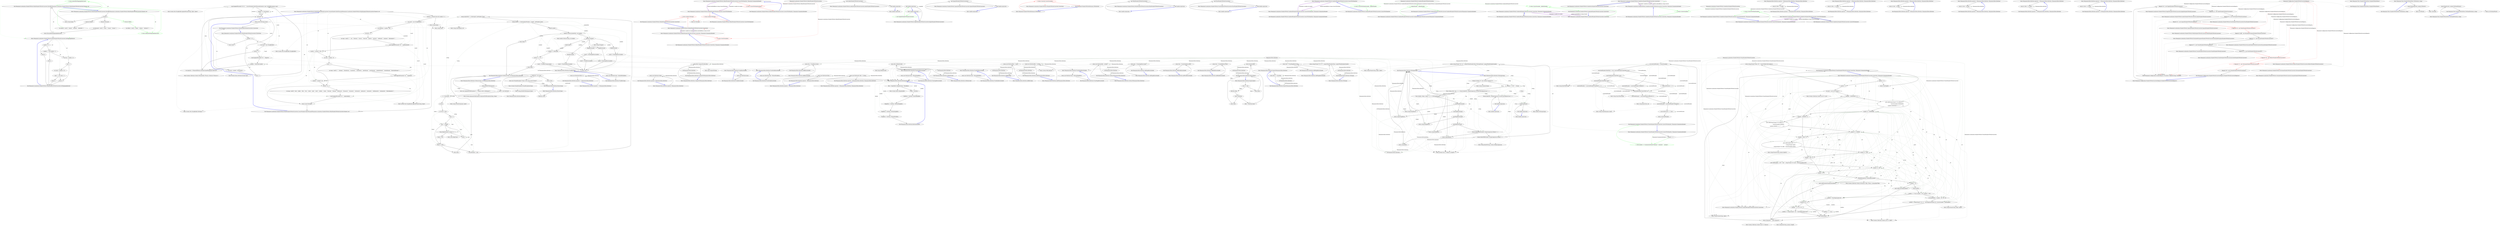 digraph  {
d38 [cluster="Humanizer.Localisation.NumberToWords.PolishNumberToWordsConverter.GetSuffix(Humanizer.Localisation.NumberToWords.PolishNumberToWordsConverter.Numeral, int)", color=green, community=0, label="2: return miliard[GetMappingIndex(num)];", span="74-74"];
d34 [cluster="Humanizer.Localisation.NumberToWords.PolishNumberToWordsConverter.GetSuffix(Humanizer.Localisation.NumberToWords.PolishNumberToWordsConverter.Numeral, int)", label="Entry Humanizer.Localisation.NumberToWords.PolishNumberToWordsConverter.GetSuffix(Humanizer.Localisation.NumberToWords.PolishNumberToWordsConverter.Numeral, int)", span="68-68"];
d37 [cluster="Humanizer.Localisation.NumberToWords.PolishNumberToWordsConverter.GetSuffix(Humanizer.Localisation.NumberToWords.PolishNumberToWordsConverter.Numeral, int)", label="var miliard = new[] { ''miliard'', ''miliardy'', ''miliardów'' }", span="73-73"];
d46 [cluster="Humanizer.Localisation.NumberToWords.PolishNumberToWordsConverter.GetSuffix(Humanizer.Localisation.NumberToWords.PolishNumberToWordsConverter.Numeral, int)", label="Exit Humanizer.Localisation.NumberToWords.PolishNumberToWordsConverter.GetSuffix(Humanizer.Localisation.NumberToWords.PolishNumberToWordsConverter.Numeral, int)", span="68-68"];
d22 [cluster="Humanizer.Localisation.NumberToWords.PolishNumberToWordsConverter.GetMappingIndex(int)", label="Entry Humanizer.Localisation.NumberToWords.PolishNumberToWordsConverter.GetMappingIndex(int)", span="50-50"];
d41 [cluster="Humanizer.Localisation.NumberToWords.PolishNumberToWordsConverter.GetSuffix(Humanizer.Localisation.NumberToWords.PolishNumberToWordsConverter.Numeral, int)", color=green, community=0, label="2: return million[GetMappingIndex(num)];", span="77-77"];
d40 [cluster="Humanizer.Localisation.NumberToWords.PolishNumberToWordsConverter.GetSuffix(Humanizer.Localisation.NumberToWords.PolishNumberToWordsConverter.Numeral, int)", label="var million = new[] { ''milion'', ''miliony'', ''milionów'' }", span="76-76"];
d39 [cluster="Humanizer.Localisation.NumberToWords.PolishNumberToWordsConverter.GetSuffix(Humanizer.Localisation.NumberToWords.PolishNumberToWordsConverter.Numeral, int)", color=green, community=0, label="2: Numeral.Million", span="75-75"];
d35 [cluster="Humanizer.Localisation.NumberToWords.PolishNumberToWordsConverter.GetSuffix(Humanizer.Localisation.NumberToWords.PolishNumberToWordsConverter.Numeral, int)", label=numeral, span="70-70"];
d58 [cluster="Humanizer.Localisation.NumberToWords.PolishNumberToWordsConverter.Convert(int)", label="result.AppendFormat(@''{0}{1} '', ConvertNumberUnderThousand(numeral, num), GetSuffix(numeral, num))", span="105-105"];
d44 [cluster="Humanizer.Localisation.NumberToWords.PolishNumberToWordsConverter.GetSuffix(Humanizer.Localisation.NumberToWords.PolishNumberToWordsConverter.Numeral, int)", label="return thousand[GetMappingIndex(num)];", span="80-80"];
d36 [cluster="Humanizer.Localisation.NumberToWords.PolishNumberToWordsConverter.GetSuffix(Humanizer.Localisation.NumberToWords.PolishNumberToWordsConverter.Numeral, int)", label="Numeral.Miliard", span="72-72"];
d45 [cluster="Humanizer.Localisation.NumberToWords.PolishNumberToWordsConverter.GetSuffix(Humanizer.Localisation.NumberToWords.PolishNumberToWordsConverter.Numeral, int)", label="return string.Empty;", span="82-82"];
d33 [cluster="Humanizer.Localisation.NumberToWords.PolishNumberToWordsConverter.GetMappingIndex(int)", label="Exit Humanizer.Localisation.NumberToWords.PolishNumberToWordsConverter.GetMappingIndex(int)", span="50-50"];
d23 [cluster="Humanizer.Localisation.NumberToWords.PolishNumberToWordsConverter.GetMappingIndex(int)", label="number == 1", span="52-52"];
d25 [cluster="Humanizer.Localisation.NumberToWords.PolishNumberToWordsConverter.GetMappingIndex(int)", label="number > 1 && number < 5", span="55-55"];
d27 [cluster="Humanizer.Localisation.NumberToWords.PolishNumberToWordsConverter.GetMappingIndex(int)", label="var tens = number / 10", span="58-58"];
d29 [cluster="Humanizer.Localisation.NumberToWords.PolishNumberToWordsConverter.GetMappingIndex(int)", label="var unity = number % 10", span="61-61"];
d42 [cluster="Humanizer.Localisation.NumberToWords.PolishNumberToWordsConverter.GetSuffix(Humanizer.Localisation.NumberToWords.PolishNumberToWordsConverter.Numeral, int)", label="Numeral.Thousand", span="78-78"];
d56 [cluster="Humanizer.Localisation.NumberToWords.PolishNumberToWordsConverter.Convert(int)", label="var num = number / (int)numeral", span="102-102"];
d50 [cluster="Humanizer.Localisation.NumberToWords.PolishNumberToWordsConverter.Convert(int)", label="var result = new StringBuilder()", span="91-91"];
d55 [cluster="Humanizer.Localisation.NumberToWords.PolishNumberToWordsConverter.Convert(int)", label=numerals, span="100-100"];
d57 [cluster="Humanizer.Localisation.NumberToWords.PolishNumberToWordsConverter.Convert(int)", label="num > 0", span="103-103"];
d59 [cluster="Humanizer.Localisation.NumberToWords.PolishNumberToWordsConverter.Convert(int)", label="number %= (int)numeral", span="106-106"];
d0 [cluster="Humanizer.Localisation.NumberToWords.PolishNumberToWordsConverter.ConvertNumberUnderThousand(Humanizer.Localisation.NumberToWords.PolishNumberToWordsConverter.Numeral, int)", label="Entry Humanizer.Localisation.NumberToWords.PolishNumberToWordsConverter.ConvertNumberUnderThousand(Humanizer.Localisation.NumberToWords.PolishNumberToWordsConverter.Numeral, int)", span="19-19"];
d65 [cluster="System.Text.StringBuilder.AppendFormat(string, object, object)", label="Entry System.Text.StringBuilder.AppendFormat(string, object, object)", span="0-0"];
d43 [cluster="Humanizer.Localisation.NumberToWords.PolishNumberToWordsConverter.GetSuffix(Humanizer.Localisation.NumberToWords.PolishNumberToWordsConverter.Numeral, int)", label="var thousand = new[] { ''tysiąc'', ''tysiące'', ''tysięcy'' }", span="79-79"];
d24 [cluster="Humanizer.Localisation.NumberToWords.PolishNumberToWordsConverter.GetMappingIndex(int)", label="return 0;", span="53-53"];
d26 [cluster="Humanizer.Localisation.NumberToWords.PolishNumberToWordsConverter.GetMappingIndex(int)", label="return 1;", span="56-56"];
d32 [cluster="Humanizer.Localisation.NumberToWords.PolishNumberToWordsConverter.GetMappingIndex(int)", label="return 2;", span="66-66"];
d31 [cluster="Humanizer.Localisation.NumberToWords.PolishNumberToWordsConverter.GetMappingIndex(int)", label="return 1;", span="63-63"];
d28 [cluster="Humanizer.Localisation.NumberToWords.PolishNumberToWordsConverter.GetMappingIndex(int)", label="tens > 1", span="59-59"];
d30 [cluster="Humanizer.Localisation.NumberToWords.PolishNumberToWordsConverter.GetMappingIndex(int)", label="unity > 1 && unity < 5", span="62-62"];
d47 [cluster="Humanizer.Localisation.NumberToWords.PolishNumberToWordsConverter.Convert(int)", label="Entry Humanizer.Localisation.NumberToWords.PolishNumberToWordsConverter.Convert(int)", span="86-86"];
d53 [cluster="Humanizer.Localisation.NumberToWords.PolishNumberToWordsConverter.Convert(int)", label="number = Math.Abs(number)", span="96-96"];
d48 [cluster="Humanizer.Localisation.NumberToWords.PolishNumberToWordsConverter.Convert(int)", label="number == 0", span="88-88"];
d51 [cluster="Humanizer.Localisation.NumberToWords.PolishNumberToWordsConverter.Convert(int)", label="number < 0", span="93-93"];
d19 [cluster="System.Text.StringBuilder.StringBuilder()", label="Entry System.Text.StringBuilder.StringBuilder()", span="0-0"];
d52 [cluster="Humanizer.Localisation.NumberToWords.PolishNumberToWordsConverter.Convert(int)", label="result.AppendFormat(@''{0} '', Negative)", span="95-95"];
d60 [cluster="Humanizer.Localisation.NumberToWords.PolishNumberToWordsConverter.Convert(int)", label="return result.ToString().Trim();", span="110-110"];
d54 [cluster="Humanizer.Localisation.NumberToWords.PolishNumberToWordsConverter.Convert(int)", label="var numerals = ((Numeral[])Enum.GetValues(typeof(Numeral))).Reverse()", span="99-99"];
d18 [cluster="Humanizer.Localisation.NumberToWords.PolishNumberToWordsConverter.ConvertNumberUnderThousand(Humanizer.Localisation.NumberToWords.PolishNumberToWordsConverter.Numeral, int)", label="Exit Humanizer.Localisation.NumberToWords.PolishNumberToWordsConverter.ConvertNumberUnderThousand(Humanizer.Localisation.NumberToWords.PolishNumberToWordsConverter.Numeral, int)", span="19-19"];
d1 [cluster="Humanizer.Localisation.NumberToWords.PolishNumberToWordsConverter.ConvertNumberUnderThousand(Humanizer.Localisation.NumberToWords.PolishNumberToWordsConverter.Numeral, int)", label="numeral != Numeral.One && number == 1", span="21-21"];
d4 [cluster="Humanizer.Localisation.NumberToWords.PolishNumberToWordsConverter.ConvertNumberUnderThousand(Humanizer.Localisation.NumberToWords.PolishNumberToWordsConverter.Numeral, int)", label="var hundreds = number / 100", span="26-26"];
d8 [cluster="Humanizer.Localisation.NumberToWords.PolishNumberToWordsConverter.ConvertNumberUnderThousand(Humanizer.Localisation.NumberToWords.PolishNumberToWordsConverter.Numeral, int)", label="number = number % 100", span="31-31"];
d9 [cluster="Humanizer.Localisation.NumberToWords.PolishNumberToWordsConverter.ConvertNumberUnderThousand(Humanizer.Localisation.NumberToWords.PolishNumberToWordsConverter.Numeral, int)", label="var tens = number / 10", span="34-34"];
d13 [cluster="Humanizer.Localisation.NumberToWords.PolishNumberToWordsConverter.ConvertNumberUnderThousand(Humanizer.Localisation.NumberToWords.PolishNumberToWordsConverter.Numeral, int)", label="number = number % 10", span="39-39"];
d14 [cluster="Humanizer.Localisation.NumberToWords.PolishNumberToWordsConverter.ConvertNumberUnderThousand(Humanizer.Localisation.NumberToWords.PolishNumberToWordsConverter.Numeral, int)", label="number > 0", span="42-42"];
d16 [cluster="Humanizer.Localisation.NumberToWords.PolishNumberToWordsConverter.ConvertNumberUnderThousand(Humanizer.Localisation.NumberToWords.PolishNumberToWordsConverter.Numeral, int)", label="result.AppendFormat(@''{0} '', map[number])", span="45-45"];
d61 [cluster="Humanizer.Localisation.NumberToWords.PolishNumberToWordsConverter.Convert(int)", label="Exit Humanizer.Localisation.NumberToWords.PolishNumberToWordsConverter.Convert(int)", span="86-86"];
d62 [cluster="System.Math.Abs(int)", label="Entry System.Math.Abs(int)", span="0-0"];
d49 [cluster="Humanizer.Localisation.NumberToWords.PolishNumberToWordsConverter.Convert(int)", label="return Zero;", span="89-89"];
d3 [cluster="Humanizer.Localisation.NumberToWords.PolishNumberToWordsConverter.ConvertNumberUnderThousand(Humanizer.Localisation.NumberToWords.PolishNumberToWordsConverter.Numeral, int)", label="var result = new StringBuilder()", span="24-24"];
d20 [cluster="System.Text.StringBuilder.AppendFormat(string, object)", label="Entry System.Text.StringBuilder.AppendFormat(string, object)", span="0-0"];
d21 [cluster="System.Text.StringBuilder.ToString()", label="Entry System.Text.StringBuilder.ToString()", span="0-0"];
d66 [cluster="string.Trim()", label="Entry string.Trim()", span="0-0"];
d63 [cluster="System.Enum.GetValues(System.Type)", label="Entry System.Enum.GetValues(System.Type)", span="0-0"];
d64 [cluster="System.Collections.Generic.IEnumerable<TSource>.Reverse<TSource>()", label="Entry System.Collections.Generic.IEnumerable<TSource>.Reverse<TSource>()", span="0-0"];
d2 [cluster="Humanizer.Localisation.NumberToWords.PolishNumberToWordsConverter.ConvertNumberUnderThousand(Humanizer.Localisation.NumberToWords.PolishNumberToWordsConverter.Numeral, int)", label="return string.Empty;", span="22-22"];
d17 [cluster="Humanizer.Localisation.NumberToWords.PolishNumberToWordsConverter.ConvertNumberUnderThousand(Humanizer.Localisation.NumberToWords.PolishNumberToWordsConverter.Numeral, int)", label="return result.ToString();", span="48-48"];
d5 [cluster="Humanizer.Localisation.NumberToWords.PolishNumberToWordsConverter.ConvertNumberUnderThousand(Humanizer.Localisation.NumberToWords.PolishNumberToWordsConverter.Numeral, int)", label="hundreds > 0", span="27-27"];
d7 [cluster="Humanizer.Localisation.NumberToWords.PolishNumberToWordsConverter.ConvertNumberUnderThousand(Humanizer.Localisation.NumberToWords.PolishNumberToWordsConverter.Numeral, int)", label="result.AppendFormat(@''{0} '', map[hundreds])", span="30-30"];
d10 [cluster="Humanizer.Localisation.NumberToWords.PolishNumberToWordsConverter.ConvertNumberUnderThousand(Humanizer.Localisation.NumberToWords.PolishNumberToWordsConverter.Numeral, int)", label="tens > 1", span="35-35"];
d12 [cluster="Humanizer.Localisation.NumberToWords.PolishNumberToWordsConverter.ConvertNumberUnderThousand(Humanizer.Localisation.NumberToWords.PolishNumberToWordsConverter.Numeral, int)", label="result.AppendFormat(@''{0} '', map[tens])", span="38-38"];
d15 [cluster="Humanizer.Localisation.NumberToWords.PolishNumberToWordsConverter.ConvertNumberUnderThousand(Humanizer.Localisation.NumberToWords.PolishNumberToWordsConverter.Numeral, int)", label="var map = new[] { ''zero'', ''jeden'', ''dwa'', ''trzy'', ''cztery'', ''pięć'', ''sześć'', ''siedem'', ''osiem'', ''dziewięć'', ''dziesięć'', ''jedenaście'', ''dwanaście'', ''trzynaście'', ''czternaście'', ''piętnaście'', ''szesnaście'', ''siedemnaście'', ''osiemnaście'', ''dziewiętnaście'' }", span="44-44"];
d6 [cluster="Humanizer.Localisation.NumberToWords.PolishNumberToWordsConverter.ConvertNumberUnderThousand(Humanizer.Localisation.NumberToWords.PolishNumberToWordsConverter.Numeral, int)", label="var map = new[] { '''', ''sto'', ''dwieście'', ''trzysta'', ''czterysta'', ''pięćset'', ''sześćset'', ''siedemset'', ''osiemset'', ''dziewięćset'' }", span="29-29"];
d11 [cluster="Humanizer.Localisation.NumberToWords.PolishNumberToWordsConverter.ConvertNumberUnderThousand(Humanizer.Localisation.NumberToWords.PolishNumberToWordsConverter.Numeral, int)", label="var map = new[] { '''', ''dziesięć'', ''dwadzieścia'', ''trzydzieści'', ''czterdzieści'', ''pięćdziesiąt'', ''sześćdziesiąt'', ''siedemdziesiąt'', ''osiemdziesiąt'', ''dziewięćdziesiąt'' }", span="37-37"];
m0_7 [cluster="Humanizer.Localisation.NumberToWords.DefaultNumberToWordsConverter.ConvertToOrdinal(int, Humanizer.GrammaticalGender)", file="DefaultNumberToWordsConverter.cs", label="Entry Humanizer.Localisation.NumberToWords.DefaultNumberToWordsConverter.ConvertToOrdinal(int, Humanizer.GrammaticalGender)", span="35-35"];
m0_8 [cluster="Humanizer.Localisation.NumberToWords.DefaultNumberToWordsConverter.ConvertToOrdinal(int, Humanizer.GrammaticalGender)", color=red, community=0, file="DefaultNumberToWordsConverter.cs", label="0: return ConvertToOrdinal(number);", span="37-37"];
m0_9 [cluster="Humanizer.Localisation.NumberToWords.DefaultNumberToWordsConverter.ConvertToOrdinal(int, Humanizer.GrammaticalGender)", file="DefaultNumberToWordsConverter.cs", label="Exit Humanizer.Localisation.NumberToWords.DefaultNumberToWordsConverter.ConvertToOrdinal(int, Humanizer.GrammaticalGender)", span="35-35"];
m0_6 [cluster="int.ToString()", file="DefaultNumberToWordsConverter.cs", label="Entry int.ToString()", span="0-0"];
m0_3 [cluster="Humanizer.Localisation.NumberToWords.DefaultNumberToWordsConverter.Convert(int)", file="DefaultNumberToWordsConverter.cs", label="Entry Humanizer.Localisation.NumberToWords.DefaultNumberToWordsConverter.Convert(int)", span="22-22"];
m0_4 [cluster="Humanizer.Localisation.NumberToWords.DefaultNumberToWordsConverter.Convert(int)", color=red, community=0, file="DefaultNumberToWordsConverter.cs", label="2: return number.ToString();", span="24-24"];
m0_5 [cluster="Humanizer.Localisation.NumberToWords.DefaultNumberToWordsConverter.Convert(int)", file="DefaultNumberToWordsConverter.cs", label="Exit Humanizer.Localisation.NumberToWords.DefaultNumberToWordsConverter.Convert(int)", span="22-22"];
m0_0 [cluster="Humanizer.Localisation.NumberToWords.DefaultNumberToWordsConverter.Convert(int, Humanizer.GrammaticalGender)", file="DefaultNumberToWordsConverter.cs", label="Entry Humanizer.Localisation.NumberToWords.DefaultNumberToWordsConverter.Convert(int, Humanizer.GrammaticalGender)", span="12-12"];
m0_1 [cluster="Humanizer.Localisation.NumberToWords.DefaultNumberToWordsConverter.Convert(int, Humanizer.GrammaticalGender)", color=red, community=0, file="DefaultNumberToWordsConverter.cs", label="0: return Convert(number);", span="14-14"];
m0_2 [cluster="Humanizer.Localisation.NumberToWords.DefaultNumberToWordsConverter.Convert(int, Humanizer.GrammaticalGender)", file="DefaultNumberToWordsConverter.cs", label="Exit Humanizer.Localisation.NumberToWords.DefaultNumberToWordsConverter.Convert(int, Humanizer.GrammaticalGender)", span="12-12"];
m0_10 [cluster="Humanizer.Localisation.NumberToWords.DefaultNumberToWordsConverter.ConvertToOrdinal(int)", file="DefaultNumberToWordsConverter.cs", label="Entry Humanizer.Localisation.NumberToWords.DefaultNumberToWordsConverter.ConvertToOrdinal(int)", span="45-45"];
m0_11 [cluster="Humanizer.Localisation.NumberToWords.DefaultNumberToWordsConverter.ConvertToOrdinal(int)", color=red, community=0, file="DefaultNumberToWordsConverter.cs", label="2: return number.ToString();", span="47-47"];
m0_12 [cluster="Humanizer.Localisation.NumberToWords.DefaultNumberToWordsConverter.ConvertToOrdinal(int)", file="DefaultNumberToWordsConverter.cs", label="Exit Humanizer.Localisation.NumberToWords.DefaultNumberToWordsConverter.ConvertToOrdinal(int)", span="45-45"];
m0_13 [file="DefaultNumberToWordsConverter.cs", label="Humanizer.Localisation.NumberToWords.DefaultNumberToWordsConverter", span=""];
m1_7 [cluster="Humanizer.Localisation.NumberToWords.ArabicNumberToWordsConverter.ArabicNumberToWordsConverter()", file="DutchNumberToWordsConverter.cs", label="Entry Humanizer.Localisation.NumberToWords.ArabicNumberToWordsConverter.ArabicNumberToWordsConverter()", span="4-4"];
m1_15 [cluster="Humanizer.Localisation.NumberToWords.SpanishNumberToWordsConverter.SpanishNumberToWordsConverter()", file="DutchNumberToWordsConverter.cs", label="Entry Humanizer.Localisation.NumberToWords.SpanishNumberToWordsConverter.SpanishNumberToWordsConverter()", span="5-5"];
m1_0 [cluster="lambda expression", file="DutchNumberToWordsConverter.cs", label="Entry lambda expression", span="13-13"];
m1_1 [cluster="lambda expression", color=green, community=0, file="DutchNumberToWordsConverter.cs", label="2: new EnglishNumberToWordsConverter()", span="13-13"];
m1_2 [cluster="lambda expression", file="DutchNumberToWordsConverter.cs", label="Exit lambda expression", span="13-13"];
m1_3 [cluster="Humanizer.Localisation.NumberToWords.EnglishNumberToWordsConverter.EnglishNumberToWordsConverter()", file="DutchNumberToWordsConverter.cs", label="Entry Humanizer.Localisation.NumberToWords.EnglishNumberToWordsConverter.EnglishNumberToWordsConverter()", span="5-5"];
m1_23 [cluster="Humanizer.Localisation.NumberToWords.INumberToWordsConverter.Convert(int)", file="DutchNumberToWordsConverter.cs", label="Entry Humanizer.Localisation.NumberToWords.INumberToWordsConverter.Convert(int)", span="12-12"];
m1_19 [cluster="Humanizer.Localisation.NumberToWords.PolishNumberToWordsConverter.PolishNumberToWordsConverter()", file="DutchNumberToWordsConverter.cs", label="Entry Humanizer.Localisation.NumberToWords.PolishNumberToWordsConverter.PolishNumberToWordsConverter()", span="6-6"];
m1_20 [cluster="Humanizer.NumberToWordsExtension.ToWords(int)", file="DutchNumberToWordsConverter.cs", label="Entry Humanizer.NumberToWordsExtension.ToWords(int)", span="25-25"];
m1_21 [cluster="Humanizer.NumberToWordsExtension.ToWords(int)", color=red, community=0, file="DutchNumberToWordsConverter.cs", label="2: return Converter.Convert(number);", span="27-27"];
m1_22 [cluster="Humanizer.NumberToWordsExtension.ToWords(int)", file="DutchNumberToWordsConverter.cs", label="Exit Humanizer.NumberToWordsExtension.ToWords(int)", span="25-25"];
m1_4 [cluster="lambda expression", file="DutchNumberToWordsConverter.cs", label="Entry lambda expression", span="14-14"];
m1_11 [cluster="Humanizer.Localisation.NumberToWords.FarsiNumberToWordsConverter.FarsiNumberToWordsConverter()", file="DutchNumberToWordsConverter.cs", label="Entry Humanizer.Localisation.NumberToWords.FarsiNumberToWordsConverter.FarsiNumberToWordsConverter()", span="5-5"];
m1_16 [cluster="lambda expression", file="DutchNumberToWordsConverter.cs", label="Entry lambda expression", span="17-17"];
m1_5 [cluster="lambda expression", file="DutchNumberToWordsConverter.cs", label="new ArabicNumberToWordsConverter()", span="14-14"];
m1_6 [cluster="lambda expression", file="DutchNumberToWordsConverter.cs", label="Exit lambda expression", span="14-14"];
m1_8 [cluster="lambda expression", file="DutchNumberToWordsConverter.cs", label="Entry lambda expression", span="15-15"];
m1_9 [cluster="lambda expression", file="DutchNumberToWordsConverter.cs", label="new FarsiNumberToWordsConverter()", span="15-15"];
m1_10 [cluster="lambda expression", file="DutchNumberToWordsConverter.cs", label="Exit lambda expression", span="15-15"];
m1_12 [cluster="lambda expression", file="DutchNumberToWordsConverter.cs", label="Entry lambda expression", span="16-16"];
m1_13 [cluster="lambda expression", file="DutchNumberToWordsConverter.cs", label="new SpanishNumberToWordsConverter()", span="16-16"];
m1_14 [cluster="lambda expression", file="DutchNumberToWordsConverter.cs", label="Exit lambda expression", span="16-16"];
m1_17 [cluster="lambda expression", file="DutchNumberToWordsConverter.cs", label="new PolishNumberToWordsConverter()", span="17-17"];
m1_18 [cluster="lambda expression", file="DutchNumberToWordsConverter.cs", label="Exit lambda expression", span="17-17"];
m3_42 [cluster="System.Collections.Generic.Dictionary<TKey, TValue>.ContainsKey(TKey)", file="FrenchNumberToWordsConverter.cs", label="Entry System.Collections.Generic.Dictionary<TKey, TValue>.ContainsKey(TKey)", span="0-0"];
m3_45 [cluster="Humanizer.Localisation.NumberToWords.FrenchNumberToWordsConverter.ConvertToOrdinal(int, Humanizer.GrammaticalGender)", file="FrenchNumberToWordsConverter.cs", label="Entry Humanizer.Localisation.NumberToWords.FrenchNumberToWordsConverter.ConvertToOrdinal(int, Humanizer.GrammaticalGender)", span="92-92"];
m3_47 [cluster="Humanizer.Localisation.NumberToWords.FrenchNumberToWordsConverter.ConvertToOrdinal(int, Humanizer.GrammaticalGender)", color=green, community=0, file="FrenchNumberToWordsConverter.cs", label="1: return gender == GrammaticalGender.Feminine ? ''première'' : ''premier'';", span="95-95"];
m3_46 [cluster="Humanizer.Localisation.NumberToWords.FrenchNumberToWordsConverter.ConvertToOrdinal(int, Humanizer.GrammaticalGender)", file="FrenchNumberToWordsConverter.cs", label="number == 1", span="94-94"];
m3_48 [cluster="Humanizer.Localisation.NumberToWords.FrenchNumberToWordsConverter.ConvertToOrdinal(int, Humanizer.GrammaticalGender)", file="FrenchNumberToWordsConverter.cs", label="var convertedNumber = Convert(number)", span="97-97"];
m3_59 [cluster="Humanizer.Localisation.NumberToWords.FrenchNumberToWordsConverter.ConvertToOrdinal(int, Humanizer.GrammaticalGender)", file="FrenchNumberToWordsConverter.cs", label="return convertedNumber;", span="111-111"];
m3_49 [cluster="Humanizer.Localisation.NumberToWords.FrenchNumberToWordsConverter.ConvertToOrdinal(int, Humanizer.GrammaticalGender)", file="FrenchNumberToWordsConverter.cs", label="convertedNumber.EndsWith(''s'') && !convertedNumber.EndsWith(''trois'')", span="99-99"];
m3_50 [cluster="Humanizer.Localisation.NumberToWords.FrenchNumberToWordsConverter.ConvertToOrdinal(int, Humanizer.GrammaticalGender)", file="FrenchNumberToWordsConverter.cs", label="convertedNumber = convertedNumber.TrimEnd('s')", span="100-100"];
m3_51 [cluster="Humanizer.Localisation.NumberToWords.FrenchNumberToWordsConverter.ConvertToOrdinal(int, Humanizer.GrammaticalGender)", file="FrenchNumberToWordsConverter.cs", label="convertedNumber.EndsWith(''cinq'')", span="101-101"];
m3_52 [cluster="Humanizer.Localisation.NumberToWords.FrenchNumberToWordsConverter.ConvertToOrdinal(int, Humanizer.GrammaticalGender)", file="FrenchNumberToWordsConverter.cs", label="convertedNumber += ''u''", span="102-102"];
m3_53 [cluster="Humanizer.Localisation.NumberToWords.FrenchNumberToWordsConverter.ConvertToOrdinal(int, Humanizer.GrammaticalGender)", file="FrenchNumberToWordsConverter.cs", label="convertedNumber.EndsWith(''neuf'')", span="103-103"];
m3_54 [cluster="Humanizer.Localisation.NumberToWords.FrenchNumberToWordsConverter.ConvertToOrdinal(int, Humanizer.GrammaticalGender)", file="FrenchNumberToWordsConverter.cs", label="convertedNumber = convertedNumber.TrimEnd('f') + ''v''", span="104-104"];
m3_55 [cluster="Humanizer.Localisation.NumberToWords.FrenchNumberToWordsConverter.ConvertToOrdinal(int, Humanizer.GrammaticalGender)", file="FrenchNumberToWordsConverter.cs", label="convertedNumber.StartsWith(''un '')", span="106-106"];
m3_56 [cluster="Humanizer.Localisation.NumberToWords.FrenchNumberToWordsConverter.ConvertToOrdinal(int, Humanizer.GrammaticalGender)", file="FrenchNumberToWordsConverter.cs", label="convertedNumber = convertedNumber.Remove(0, 3)", span="107-107"];
m3_57 [cluster="Humanizer.Localisation.NumberToWords.FrenchNumberToWordsConverter.ConvertToOrdinal(int, Humanizer.GrammaticalGender)", file="FrenchNumberToWordsConverter.cs", label="convertedNumber = convertedNumber.TrimEnd('e')", span="109-109"];
m3_58 [cluster="Humanizer.Localisation.NumberToWords.FrenchNumberToWordsConverter.ConvertToOrdinal(int, Humanizer.GrammaticalGender)", file="FrenchNumberToWordsConverter.cs", label="convertedNumber += ''ième''", span="110-110"];
m3_60 [cluster="Humanizer.Localisation.NumberToWords.FrenchNumberToWordsConverter.ConvertToOrdinal(int, Humanizer.GrammaticalGender)", file="FrenchNumberToWordsConverter.cs", label="Exit Humanizer.Localisation.NumberToWords.FrenchNumberToWordsConverter.ConvertToOrdinal(int, Humanizer.GrammaticalGender)", span="92-92"];
m3_38 [cluster="System.Collections.Generic.List<T>.List()", file="FrenchNumberToWordsConverter.cs", label="Entry System.Collections.Generic.List<T>.List()", span="0-0"];
m3_61 [cluster="string.EndsWith(string)", file="FrenchNumberToWordsConverter.cs", label="Entry string.EndsWith(string)", span="0-0"];
m3_43 [cluster="System.Collections.Generic.List<T>.ToArray()", file="FrenchNumberToWordsConverter.cs", label="Entry System.Collections.Generic.List<T>.ToArray()", span="0-0"];
m3_40 [cluster="System.Collections.Generic.List<T>.Add(T)", file="FrenchNumberToWordsConverter.cs", label="Entry System.Collections.Generic.List<T>.Add(T)", span="0-0"];
m3_63 [cluster="string.StartsWith(string)", file="FrenchNumberToWordsConverter.cs", label="Entry string.StartsWith(string)", span="0-0"];
m3_0 [cluster="Humanizer.Localisation.NumberToWords.FrenchNumberToWordsConverter.Convert(int, Humanizer.GrammaticalGender)", file="FrenchNumberToWordsConverter.cs", label="Entry Humanizer.Localisation.NumberToWords.FrenchNumberToWordsConverter.Convert(int, Humanizer.GrammaticalGender)", span="17-17"];
m3_4 [cluster="Humanizer.Localisation.NumberToWords.FrenchNumberToWordsConverter.Convert(int, Humanizer.GrammaticalGender)", file="FrenchNumberToWordsConverter.cs", label="return string.Format(''moins {0}'', Convert(Math.Abs(number)));", span="23-23"];
m3_7 [cluster="Humanizer.Localisation.NumberToWords.FrenchNumberToWordsConverter.Convert(int, Humanizer.GrammaticalGender)", file="FrenchNumberToWordsConverter.cs", label="parts.Add(string.Format(''{0} milliard{1}'',\r\n                    Convert(number/1000000000),\r\n                    number/1000000000 == 1 ? '''' : ''s''))", span="29-31"];
m3_10 [cluster="Humanizer.Localisation.NumberToWords.FrenchNumberToWordsConverter.Convert(int, Humanizer.GrammaticalGender)", file="FrenchNumberToWordsConverter.cs", label="parts.Add(string.Format(''{0} million{1}'',\r\n                    Convert(number/1000000),\r\n                    number/1000000 == 1 ? '''' : ''s''))", span="38-40"];
m3_13 [cluster="Humanizer.Localisation.NumberToWords.FrenchNumberToWordsConverter.Convert(int, Humanizer.GrammaticalGender)", file="FrenchNumberToWordsConverter.cs", label="parts.Add(number/1000 == 1\r\n                    ? string.Format(''mille'')\r\n                    : string.Format(''{0} mille'', Convert(number/1000)))", span="47-49"];
m3_16 [cluster="Humanizer.Localisation.NumberToWords.FrenchNumberToWordsConverter.Convert(int, Humanizer.GrammaticalGender)", file="FrenchNumberToWordsConverter.cs", label="parts.Add(number < 200 ? ''cent'' : string.Format(''{0} cent'', Convert(number/100)))", span="56-56"];
m3_26 [cluster="Humanizer.Localisation.NumberToWords.FrenchNumberToWordsConverter.Convert(int, Humanizer.GrammaticalGender)", file="FrenchNumberToWordsConverter.cs", label="lastPart = string.Format(''{0}-{1}'', TensMap[baseNumber/10], Convert(number - baseNumber))", span="72-72"];
m3_3 [cluster="Humanizer.Localisation.NumberToWords.FrenchNumberToWordsConverter.Convert(int, Humanizer.GrammaticalGender)", file="FrenchNumberToWordsConverter.cs", label="number < 0", span="22-22"];
m3_6 [cluster="Humanizer.Localisation.NumberToWords.FrenchNumberToWordsConverter.Convert(int, Humanizer.GrammaticalGender)", file="FrenchNumberToWordsConverter.cs", label="(number / 1000000000) > 0", span="27-27"];
m3_5 [cluster="Humanizer.Localisation.NumberToWords.FrenchNumberToWordsConverter.Convert(int, Humanizer.GrammaticalGender)", file="FrenchNumberToWordsConverter.cs", label="var parts = new List<string>()", span="25-25"];
m3_8 [cluster="Humanizer.Localisation.NumberToWords.FrenchNumberToWordsConverter.Convert(int, Humanizer.GrammaticalGender)", file="FrenchNumberToWordsConverter.cs", label="number %= 1000000000", span="33-33"];
m3_9 [cluster="Humanizer.Localisation.NumberToWords.FrenchNumberToWordsConverter.Convert(int, Humanizer.GrammaticalGender)", file="FrenchNumberToWordsConverter.cs", label="(number / 1000000) > 0", span="36-36"];
m3_11 [cluster="Humanizer.Localisation.NumberToWords.FrenchNumberToWordsConverter.Convert(int, Humanizer.GrammaticalGender)", file="FrenchNumberToWordsConverter.cs", label="number %= 1000000", span="42-42"];
m3_12 [cluster="Humanizer.Localisation.NumberToWords.FrenchNumberToWordsConverter.Convert(int, Humanizer.GrammaticalGender)", file="FrenchNumberToWordsConverter.cs", label="(number / 1000) > 0", span="45-45"];
m3_14 [cluster="Humanizer.Localisation.NumberToWords.FrenchNumberToWordsConverter.Convert(int, Humanizer.GrammaticalGender)", file="FrenchNumberToWordsConverter.cs", label="number %= 1000", span="51-51"];
m3_15 [cluster="Humanizer.Localisation.NumberToWords.FrenchNumberToWordsConverter.Convert(int, Humanizer.GrammaticalGender)", file="FrenchNumberToWordsConverter.cs", label="(number / 100) > 0", span="54-54"];
m3_17 [cluster="Humanizer.Localisation.NumberToWords.FrenchNumberToWordsConverter.Convert(int, Humanizer.GrammaticalGender)", file="FrenchNumberToWordsConverter.cs", label="number %= 100", span="57-57"];
m3_25 [cluster="Humanizer.Localisation.NumberToWords.FrenchNumberToWordsConverter.Convert(int, Humanizer.GrammaticalGender)", file="FrenchNumberToWordsConverter.cs", label="int baseNumber = number < 80 ? 60 : 80", span="71-71"];
m3_32 [cluster="Humanizer.Localisation.NumberToWords.FrenchNumberToWordsConverter.Convert(int, Humanizer.GrammaticalGender)", file="FrenchNumberToWordsConverter.cs", label="parts.Add(lastPart)", span="85-85"];
m3_1 [cluster="Humanizer.Localisation.NumberToWords.FrenchNumberToWordsConverter.Convert(int, Humanizer.GrammaticalGender)", file="FrenchNumberToWordsConverter.cs", label="number == 0", span="19-19"];
m3_18 [cluster="Humanizer.Localisation.NumberToWords.FrenchNumberToWordsConverter.Convert(int, Humanizer.GrammaticalGender)", file="FrenchNumberToWordsConverter.cs", label="number > 0", span="60-60"];
m3_19 [cluster="Humanizer.Localisation.NumberToWords.FrenchNumberToWordsConverter.Convert(int, Humanizer.GrammaticalGender)", file="FrenchNumberToWordsConverter.cs", label="NumberExceptions.ContainsKey(number)", span="62-62"];
m3_20 [cluster="Humanizer.Localisation.NumberToWords.FrenchNumberToWordsConverter.Convert(int, Humanizer.GrammaticalGender)", file="FrenchNumberToWordsConverter.cs", label="parts.Add(NumberExceptions[number])", span="63-63"];
m3_21 [cluster="Humanizer.Localisation.NumberToWords.FrenchNumberToWordsConverter.Convert(int, Humanizer.GrammaticalGender)", file="FrenchNumberToWordsConverter.cs", label="number < 20", span="64-64"];
m3_22 [cluster="Humanizer.Localisation.NumberToWords.FrenchNumberToWordsConverter.Convert(int, Humanizer.GrammaticalGender)", file="FrenchNumberToWordsConverter.cs", label="parts.Add(UnitsMap[number])", span="65-65"];
m3_24 [cluster="Humanizer.Localisation.NumberToWords.FrenchNumberToWordsConverter.Convert(int, Humanizer.GrammaticalGender)", file="FrenchNumberToWordsConverter.cs", label="number >= 70 && (number < 80 || number >= 90)", span="69-69"];
m3_27 [cluster="Humanizer.Localisation.NumberToWords.FrenchNumberToWordsConverter.Convert(int, Humanizer.GrammaticalGender)", file="FrenchNumberToWordsConverter.cs", label="lastPart = TensMap[number/10]", span="76-76"];
m3_28 [cluster="Humanizer.Localisation.NumberToWords.FrenchNumberToWordsConverter.Convert(int, Humanizer.GrammaticalGender)", file="FrenchNumberToWordsConverter.cs", label="(number%10) > 0", span="77-77"];
m3_29 [cluster="Humanizer.Localisation.NumberToWords.FrenchNumberToWordsConverter.Convert(int, Humanizer.GrammaticalGender)", file="FrenchNumberToWordsConverter.cs", label="(number - 1) % 10 == 0", span="79-79"];
m3_31 [cluster="Humanizer.Localisation.NumberToWords.FrenchNumberToWordsConverter.Convert(int, Humanizer.GrammaticalGender)", file="FrenchNumberToWordsConverter.cs", label="lastPart += string.Format(''-{0}'', UnitsMap[number%10])", span="82-82"];
m3_2 [cluster="Humanizer.Localisation.NumberToWords.FrenchNumberToWordsConverter.Convert(int, Humanizer.GrammaticalGender)", file="FrenchNumberToWordsConverter.cs", label="return UnitsMap[0];", span="20-20"];
m3_33 [cluster="Humanizer.Localisation.NumberToWords.FrenchNumberToWordsConverter.Convert(int, Humanizer.GrammaticalGender)", file="FrenchNumberToWordsConverter.cs", label="return string.Join('' '', parts.ToArray());", span="89-89"];
m3_30 [cluster="Humanizer.Localisation.NumberToWords.FrenchNumberToWordsConverter.Convert(int, Humanizer.GrammaticalGender)", file="FrenchNumberToWordsConverter.cs", label="lastPart += '' et un''", span="80-80"];
m3_23 [cluster="Humanizer.Localisation.NumberToWords.FrenchNumberToWordsConverter.Convert(int, Humanizer.GrammaticalGender)", file="FrenchNumberToWordsConverter.cs", label="string lastPart", span="68-68"];
m3_34 [cluster="Humanizer.Localisation.NumberToWords.FrenchNumberToWordsConverter.Convert(int, Humanizer.GrammaticalGender)", file="FrenchNumberToWordsConverter.cs", label="Exit Humanizer.Localisation.NumberToWords.FrenchNumberToWordsConverter.Convert(int, Humanizer.GrammaticalGender)", span="17-17"];
m3_39 [cluster="string.Format(string, object, object)", file="FrenchNumberToWordsConverter.cs", label="Entry string.Format(string, object, object)", span="0-0"];
m3_41 [cluster="string.Format(string, params object[])", file="FrenchNumberToWordsConverter.cs", label="Entry string.Format(string, params object[])", span="0-0"];
m3_44 [cluster="string.Join(string, params string[])", file="FrenchNumberToWordsConverter.cs", label="Entry string.Join(string, params string[])", span="0-0"];
m3_64 [cluster="string.Remove(int, int)", file="FrenchNumberToWordsConverter.cs", label="Entry string.Remove(int, int)", span="0-0"];
m3_36 [cluster="Humanizer.Localisation.NumberToWords.GenderedNumberToWordsConverter.Convert(int)", file="FrenchNumberToWordsConverter.cs", label="Entry Humanizer.Localisation.NumberToWords.GenderedNumberToWordsConverter.Convert(int)", span="16-16"];
m3_62 [cluster="string.TrimEnd(params char[])", file="FrenchNumberToWordsConverter.cs", label="Entry string.TrimEnd(params char[])", span="0-0"];
m3_37 [cluster="string.Format(string, object)", file="FrenchNumberToWordsConverter.cs", label="Entry string.Format(string, object)", span="0-0"];
m3_65 [file="FrenchNumberToWordsConverter.cs", label="Humanizer.Localisation.NumberToWords.FrenchNumberToWordsConverter", span=""];
m4_8 [cluster="Humanizer.Localisation.NumberToWords.GenderedNumberToWordsConverter.ConvertToOrdinal(int)", file="GenderedNumberToWordsConverter.cs", label="Entry Humanizer.Localisation.NumberToWords.GenderedNumberToWordsConverter.ConvertToOrdinal(int)", span="34-34"];
m4_9 [cluster="Humanizer.Localisation.NumberToWords.GenderedNumberToWordsConverter.ConvertToOrdinal(int)", color=green, community=0, file="GenderedNumberToWordsConverter.cs", label="0: return ConvertToOrdinal(number, _defaultGender);", span="36-36"];
m4_10 [cluster="Humanizer.Localisation.NumberToWords.GenderedNumberToWordsConverter.ConvertToOrdinal(int)", file="GenderedNumberToWordsConverter.cs", label="Exit Humanizer.Localisation.NumberToWords.GenderedNumberToWordsConverter.ConvertToOrdinal(int)", span="34-34"];
m4_0 [cluster="Humanizer.Localisation.NumberToWords.GenderedNumberToWordsConverter.GenderedNumberToWordsConverter(Humanizer.GrammaticalGender)", file="GenderedNumberToWordsConverter.cs", label="Entry Humanizer.Localisation.NumberToWords.GenderedNumberToWordsConverter.GenderedNumberToWordsConverter(Humanizer.GrammaticalGender)", span="6-6"];
m4_1 [cluster="Humanizer.Localisation.NumberToWords.GenderedNumberToWordsConverter.GenderedNumberToWordsConverter(Humanizer.GrammaticalGender)", color=green, community=0, file="GenderedNumberToWordsConverter.cs", label="1: _defaultGender = defaultGender", span="8-8"];
m4_2 [cluster="Humanizer.Localisation.NumberToWords.GenderedNumberToWordsConverter.GenderedNumberToWordsConverter(Humanizer.GrammaticalGender)", file="GenderedNumberToWordsConverter.cs", label="Exit Humanizer.Localisation.NumberToWords.GenderedNumberToWordsConverter.GenderedNumberToWordsConverter(Humanizer.GrammaticalGender)", span="6-6"];
m4_6 [cluster="Humanizer.Localisation.NumberToWords.GenderedNumberToWordsConverter.Convert(int, Humanizer.GrammaticalGender)", file="GenderedNumberToWordsConverter.cs", label="Entry Humanizer.Localisation.NumberToWords.GenderedNumberToWordsConverter.Convert(int, Humanizer.GrammaticalGender)", span="27-27"];
m4_7 [cluster="Humanizer.Localisation.NumberToWords.GenderedNumberToWordsConverter.Convert(int, Humanizer.GrammaticalGender)", file="GenderedNumberToWordsConverter.cs", label="Exit Humanizer.Localisation.NumberToWords.GenderedNumberToWordsConverter.Convert(int, Humanizer.GrammaticalGender)", span="27-27"];
m4_3 [cluster="Humanizer.Localisation.NumberToWords.GenderedNumberToWordsConverter.Convert(int)", file="GenderedNumberToWordsConverter.cs", label="Entry Humanizer.Localisation.NumberToWords.GenderedNumberToWordsConverter.Convert(int)", span="16-16"];
m4_4 [cluster="Humanizer.Localisation.NumberToWords.GenderedNumberToWordsConverter.Convert(int)", color=green, community=0, file="GenderedNumberToWordsConverter.cs", label="0: return Convert(number, _defaultGender);", span="18-18"];
m4_5 [cluster="Humanizer.Localisation.NumberToWords.GenderedNumberToWordsConverter.Convert(int)", file="GenderedNumberToWordsConverter.cs", label="Exit Humanizer.Localisation.NumberToWords.GenderedNumberToWordsConverter.Convert(int)", span="16-16"];
m4_11 [cluster="Humanizer.Localisation.NumberToWords.GenderedNumberToWordsConverter.ConvertToOrdinal(int, Humanizer.GrammaticalGender)", file="GenderedNumberToWordsConverter.cs", label="Entry Humanizer.Localisation.NumberToWords.GenderedNumberToWordsConverter.ConvertToOrdinal(int, Humanizer.GrammaticalGender)", span="45-45"];
m4_12 [cluster="Humanizer.Localisation.NumberToWords.GenderedNumberToWordsConverter.ConvertToOrdinal(int, Humanizer.GrammaticalGender)", file="GenderedNumberToWordsConverter.cs", label="Exit Humanizer.Localisation.NumberToWords.GenderedNumberToWordsConverter.ConvertToOrdinal(int, Humanizer.GrammaticalGender)", span="45-45"];
m4_13 [file="GenderedNumberToWordsConverter.cs", label="Humanizer.Localisation.NumberToWords.GenderedNumberToWordsConverter", span=""];
m5_0 [cluster="Humanizer.Localisation.NumberToWords.GenderlessNumberToWordsConverter.Convert(int)", file="GenderlessNumberToWordsConverter.cs", label="Entry Humanizer.Localisation.NumberToWords.GenderlessNumberToWordsConverter.Convert(int)", span="9-9"];
m5_1 [cluster="Humanizer.Localisation.NumberToWords.GenderlessNumberToWordsConverter.Convert(int)", file="GenderlessNumberToWordsConverter.cs", label="Exit Humanizer.Localisation.NumberToWords.GenderlessNumberToWordsConverter.Convert(int)", span="9-9"];
m5_2 [cluster="Humanizer.Localisation.NumberToWords.GenderlessNumberToWordsConverter.Convert(int, Humanizer.GrammaticalGender)", file="GenderlessNumberToWordsConverter.cs", label="Entry Humanizer.Localisation.NumberToWords.GenderlessNumberToWordsConverter.Convert(int, Humanizer.GrammaticalGender)", span="17-17"];
m5_3 [cluster="Humanizer.Localisation.NumberToWords.GenderlessNumberToWordsConverter.Convert(int, Humanizer.GrammaticalGender)", color=green, community=0, file="GenderlessNumberToWordsConverter.cs", label="0: return Convert(number);", span="19-19"];
m5_4 [cluster="Humanizer.Localisation.NumberToWords.GenderlessNumberToWordsConverter.Convert(int, Humanizer.GrammaticalGender)", file="GenderlessNumberToWordsConverter.cs", label="Exit Humanizer.Localisation.NumberToWords.GenderlessNumberToWordsConverter.Convert(int, Humanizer.GrammaticalGender)", span="17-17"];
m5_5 [cluster="Humanizer.Localisation.NumberToWords.GenderlessNumberToWordsConverter.ConvertToOrdinal(int)", file="GenderlessNumberToWordsConverter.cs", label="Entry Humanizer.Localisation.NumberToWords.GenderlessNumberToWordsConverter.ConvertToOrdinal(int)", span="27-27"];
m5_6 [cluster="Humanizer.Localisation.NumberToWords.GenderlessNumberToWordsConverter.ConvertToOrdinal(int)", file="GenderlessNumberToWordsConverter.cs", label="Exit Humanizer.Localisation.NumberToWords.GenderlessNumberToWordsConverter.ConvertToOrdinal(int)", span="27-27"];
m5_7 [cluster="Humanizer.Localisation.NumberToWords.GenderlessNumberToWordsConverter.ConvertToOrdinal(int, Humanizer.GrammaticalGender)", file="GenderlessNumberToWordsConverter.cs", label="Entry Humanizer.Localisation.NumberToWords.GenderlessNumberToWordsConverter.ConvertToOrdinal(int, Humanizer.GrammaticalGender)", span="35-35"];
m5_8 [cluster="Humanizer.Localisation.NumberToWords.GenderlessNumberToWordsConverter.ConvertToOrdinal(int, Humanizer.GrammaticalGender)", color=green, community=0, file="GenderlessNumberToWordsConverter.cs", label="0: return ConvertToOrdinal(number);", span="37-37"];
m5_9 [cluster="Humanizer.Localisation.NumberToWords.GenderlessNumberToWordsConverter.ConvertToOrdinal(int, Humanizer.GrammaticalGender)", file="GenderlessNumberToWordsConverter.cs", label="Exit Humanizer.Localisation.NumberToWords.GenderlessNumberToWordsConverter.ConvertToOrdinal(int, Humanizer.GrammaticalGender)", span="35-35"];
m5_10 [file="GenderlessNumberToWordsConverter.cs", label="Humanizer.Localisation.NumberToWords.GenderlessNumberToWordsConverter", span=""];
m6_107 [cluster="Humanizer.Bytes.ByteSize.operator ++(Humanizer.Bytes.ByteSize)", file="LocaliserRegistry.cs", label="Entry Humanizer.Bytes.ByteSize.operator ++(Humanizer.Bytes.ByteSize)", span="235-235"];
m6_108 [cluster="Humanizer.Bytes.ByteSize.operator ++(Humanizer.Bytes.ByteSize)", file="LocaliserRegistry.cs", label="return new ByteSize(b.Bits++);", span="237-237"];
m6_109 [cluster="Humanizer.Bytes.ByteSize.operator ++(Humanizer.Bytes.ByteSize)", file="LocaliserRegistry.cs", label="Exit Humanizer.Bytes.ByteSize.operator ++(Humanizer.Bytes.ByteSize)", span="235-235"];
m6_60 [cluster="Humanizer.Bytes.ByteSize.Equals(object)", file="LocaliserRegistry.cs", label="Entry Humanizer.Bytes.ByteSize.Equals(object)", span="161-161"];
m6_61 [cluster="Humanizer.Bytes.ByteSize.Equals(object)", file="LocaliserRegistry.cs", label="value == null", span="163-163"];
m6_64 [cluster="Humanizer.Bytes.ByteSize.Equals(object)", file="LocaliserRegistry.cs", label="value is ByteSize", span="167-167"];
m6_65 [cluster="Humanizer.Bytes.ByteSize.Equals(object)", file="LocaliserRegistry.cs", label="other = (ByteSize)value", span="168-168"];
m6_62 [cluster="Humanizer.Bytes.ByteSize.Equals(object)", file="LocaliserRegistry.cs", label="return false;", span="164-164"];
m6_63 [cluster="Humanizer.Bytes.ByteSize.Equals(object)", file="LocaliserRegistry.cs", label="ByteSize other", span="166-166"];
m6_67 [cluster="Humanizer.Bytes.ByteSize.Equals(object)", file="LocaliserRegistry.cs", label="return Equals(other);", span="172-172"];
m6_66 [cluster="Humanizer.Bytes.ByteSize.Equals(object)", file="LocaliserRegistry.cs", label="return false;", span="170-170"];
m6_68 [cluster="Humanizer.Bytes.ByteSize.Equals(object)", file="LocaliserRegistry.cs", label="Exit Humanizer.Bytes.ByteSize.Equals(object)", span="161-161"];
m6_21 [cluster="Humanizer.Bytes.ByteSize.FromGigaBytes(double)", file="LocaliserRegistry.cs", label="Entry Humanizer.Bytes.ByteSize.FromGigaBytes(double)", span="113-113"];
m6_22 [cluster="Humanizer.Bytes.ByteSize.FromGigaBytes(double)", file="LocaliserRegistry.cs", label="return new ByteSize(value * BytesInGigaByte);", span="115-115"];
m6_23 [cluster="Humanizer.Bytes.ByteSize.FromGigaBytes(double)", file="LocaliserRegistry.cs", label="Exit Humanizer.Bytes.ByteSize.FromGigaBytes(double)", span="113-113"];
m6_83 [cluster="Humanizer.Bytes.ByteSize.AddBits(long)", file="LocaliserRegistry.cs", label="Entry Humanizer.Bytes.ByteSize.AddBits(long)", span="195-195"];
m6_84 [cluster="Humanizer.Bytes.ByteSize.AddBits(long)", file="LocaliserRegistry.cs", label="return new ByteSize(Bits + value);", span="197-197"];
m6_85 [cluster="Humanizer.Bytes.ByteSize.AddBits(long)", file="LocaliserRegistry.cs", label="Exit Humanizer.Bytes.ByteSize.AddBits(long)", span="195-195"];
m6_119 [cluster="Humanizer.Bytes.ByteSize.operator !=(Humanizer.Bytes.ByteSize, Humanizer.Bytes.ByteSize)", file="LocaliserRegistry.cs", label="Entry Humanizer.Bytes.ByteSize.operator !=(Humanizer.Bytes.ByteSize, Humanizer.Bytes.ByteSize)", span="255-255"];
m6_120 [cluster="Humanizer.Bytes.ByteSize.operator !=(Humanizer.Bytes.ByteSize, Humanizer.Bytes.ByteSize)", file="LocaliserRegistry.cs", label="return b1.Bits != b2.Bits;", span="257-257"];
m6_121 [cluster="Humanizer.Bytes.ByteSize.operator !=(Humanizer.Bytes.ByteSize, Humanizer.Bytes.ByteSize)", file="LocaliserRegistry.cs", label="Exit Humanizer.Bytes.ByteSize.operator !=(Humanizer.Bytes.ByteSize, Humanizer.Bytes.ByteSize)", span="255-255"];
m6_50 [cluster="string.Contains(string)", file="LocaliserRegistry.cs", label="Entry string.Contains(string)", span="0-0"];
m6_9 [cluster="Humanizer.Bytes.ByteSize.FromBits(long)", file="LocaliserRegistry.cs", label="Entry Humanizer.Bytes.ByteSize.FromBits(long)", span="93-93"];
m6_10 [cluster="Humanizer.Bytes.ByteSize.FromBits(long)", file="LocaliserRegistry.cs", label="return new ByteSize(value / (double)BitsInByte);", span="95-95"];
m6_11 [cluster="Humanizer.Bytes.ByteSize.FromBits(long)", file="LocaliserRegistry.cs", label="Exit Humanizer.Bytes.ByteSize.FromBits(long)", span="93-93"];
m6_125 [cluster="Humanizer.Bytes.ByteSize.operator <=(Humanizer.Bytes.ByteSize, Humanizer.Bytes.ByteSize)", file="LocaliserRegistry.cs", label="Entry Humanizer.Bytes.ByteSize.operator <=(Humanizer.Bytes.ByteSize, Humanizer.Bytes.ByteSize)", span="265-265"];
m6_126 [cluster="Humanizer.Bytes.ByteSize.operator <=(Humanizer.Bytes.ByteSize, Humanizer.Bytes.ByteSize)", file="LocaliserRegistry.cs", label="return b1.Bits <= b2.Bits;", span="267-267"];
m6_127 [cluster="Humanizer.Bytes.ByteSize.operator <=(Humanizer.Bytes.ByteSize, Humanizer.Bytes.ByteSize)", file="LocaliserRegistry.cs", label="Exit Humanizer.Bytes.ByteSize.operator <=(Humanizer.Bytes.ByteSize, Humanizer.Bytes.ByteSize)", span="265-265"];
m6_30 [cluster="string.Format(string, object, object)", file="LocaliserRegistry.cs", label="Entry string.Format(string, object, object)", span="0-0"];
m6_122 [cluster="Humanizer.Bytes.ByteSize.operator <(Humanizer.Bytes.ByteSize, Humanizer.Bytes.ByteSize)", file="LocaliserRegistry.cs", label="Entry Humanizer.Bytes.ByteSize.operator <(Humanizer.Bytes.ByteSize, Humanizer.Bytes.ByteSize)", span="260-260"];
m6_123 [cluster="Humanizer.Bytes.ByteSize.operator <(Humanizer.Bytes.ByteSize, Humanizer.Bytes.ByteSize)", file="LocaliserRegistry.cs", label="return b1.Bits < b2.Bits;", span="262-262"];
m6_124 [cluster="Humanizer.Bytes.ByteSize.operator <(Humanizer.Bytes.ByteSize, Humanizer.Bytes.ByteSize)", file="LocaliserRegistry.cs", label="Exit Humanizer.Bytes.ByteSize.operator <(Humanizer.Bytes.ByteSize, Humanizer.Bytes.ByteSize)", span="260-260"];
m6_171 [cluster="string.IsNullOrWhiteSpace(string)", file="LocaliserRegistry.cs", label="Entry string.IsNullOrWhiteSpace(string)", span="0-0"];
m6_27 [cluster="Humanizer.Bytes.ByteSize.ToString()", file="LocaliserRegistry.cs", label="Entry Humanizer.Bytes.ByteSize.ToString()", span="129-129"];
m6_28 [cluster="Humanizer.Bytes.ByteSize.ToString()", file="LocaliserRegistry.cs", label="return string.Format(''{0} {1}'', LargestWholeNumberValue, LargestWholeNumberSymbol);", span="131-131"];
m6_29 [cluster="Humanizer.Bytes.ByteSize.ToString()", file="LocaliserRegistry.cs", label="Exit Humanizer.Bytes.ByteSize.ToString()", span="129-129"];
m6_172 [cluster="System.ArgumentNullException.ArgumentNullException(string, string)", file="LocaliserRegistry.cs", label="Entry System.ArgumentNullException.ArgumentNullException(string, string)", span="0-0"];
m6_86 [cluster="Humanizer.Bytes.ByteSize.AddBytes(double)", file="LocaliserRegistry.cs", label="Entry Humanizer.Bytes.ByteSize.AddBytes(double)", span="200-200"];
m6_87 [cluster="Humanizer.Bytes.ByteSize.AddBytes(double)", file="LocaliserRegistry.cs", label="return this + FromBytes(value);", span="202-202"];
m6_88 [cluster="Humanizer.Bytes.ByteSize.AddBytes(double)", file="LocaliserRegistry.cs", label="Exit Humanizer.Bytes.ByteSize.AddBytes(double)", span="200-200"];
m6_175 [cluster="char.IsDigit(char)", file="LocaliserRegistry.cs", label="Entry char.IsDigit(char)", span="0-0"];
m6_80 [cluster="Humanizer.Bytes.ByteSize.Add(Humanizer.Bytes.ByteSize)", file="LocaliserRegistry.cs", label="Entry Humanizer.Bytes.ByteSize.Add(Humanizer.Bytes.ByteSize)", span="190-190"];
m6_81 [cluster="Humanizer.Bytes.ByteSize.Add(Humanizer.Bytes.ByteSize)", file="LocaliserRegistry.cs", label="return new ByteSize(Bits + bs.Bits);", span="192-192"];
m6_82 [cluster="Humanizer.Bytes.ByteSize.Add(Humanizer.Bytes.ByteSize)", file="LocaliserRegistry.cs", label="Exit Humanizer.Bytes.ByteSize.Add(Humanizer.Bytes.ByteSize)", span="190-190"];
m6_0 [cluster="Humanizer.Bytes.ByteSize.ByteSize(double)", file="LocaliserRegistry.cs", label="Entry Humanizer.Bytes.ByteSize.ByteSize(double)", span="80-80"];
m6_1 [cluster="Humanizer.Bytes.ByteSize.ByteSize(double)", file="LocaliserRegistry.cs", label="Bits = (long)Math.Ceiling(byteSize * BitsInByte)", span="84-84"];
m6_2 [cluster="Humanizer.Bytes.ByteSize.ByteSize(double)", file="LocaliserRegistry.cs", label="Bytes = byteSize", span="86-86"];
m6_3 [cluster="Humanizer.Bytes.ByteSize.ByteSize(double)", file="LocaliserRegistry.cs", label="KiloBytes = byteSize / BytesInKiloByte", span="87-87"];
m6_4 [cluster="Humanizer.Bytes.ByteSize.ByteSize(double)", file="LocaliserRegistry.cs", label="MegaBytes = byteSize / BytesInMegaByte", span="88-88"];
m6_5 [cluster="Humanizer.Bytes.ByteSize.ByteSize(double)", file="LocaliserRegistry.cs", label="GigaBytes = byteSize / BytesInGigaByte", span="89-89"];
m6_6 [cluster="Humanizer.Bytes.ByteSize.ByteSize(double)", file="LocaliserRegistry.cs", label="TeraBytes = byteSize / BytesInTeraByte", span="90-90"];
m6_7 [cluster="Humanizer.Bytes.ByteSize.ByteSize(double)", file="LocaliserRegistry.cs", label="Exit Humanizer.Bytes.ByteSize.ByteSize(double)", span="80-80"];
m6_134 [cluster="Humanizer.Bytes.ByteSize.TryParse(string, out Humanizer.Bytes.ByteSize)", file="LocaliserRegistry.cs", label="Entry Humanizer.Bytes.ByteSize.TryParse(string, out Humanizer.Bytes.ByteSize)", span="280-280"];
m6_135 [cluster="Humanizer.Bytes.ByteSize.TryParse(string, out Humanizer.Bytes.ByteSize)", file="LocaliserRegistry.cs", label="string.IsNullOrWhiteSpace(s)", span="283-283"];
m6_138 [cluster="Humanizer.Bytes.ByteSize.TryParse(string, out Humanizer.Bytes.ByteSize)", file="LocaliserRegistry.cs", label="s = s.TrimStart()", span="290-290"];
m6_136 [cluster="Humanizer.Bytes.ByteSize.TryParse(string, out Humanizer.Bytes.ByteSize)", file="LocaliserRegistry.cs", label="throw new ArgumentNullException(''s'', ''String is null or whitespace'');", span="284-284"];
m6_137 [cluster="Humanizer.Bytes.ByteSize.TryParse(string, out Humanizer.Bytes.ByteSize)", file="LocaliserRegistry.cs", label="result = new ByteSize()", span="287-287"];
m6_139 [cluster="Humanizer.Bytes.ByteSize.TryParse(string, out Humanizer.Bytes.ByteSize)", file="LocaliserRegistry.cs", label="int num", span="292-292"];
m6_142 [cluster="Humanizer.Bytes.ByteSize.TryParse(string, out Humanizer.Bytes.ByteSize)", file="LocaliserRegistry.cs", label="num < s.Length", span="296-296"];
m6_143 [cluster="Humanizer.Bytes.ByteSize.TryParse(string, out Humanizer.Bytes.ByteSize)", file="LocaliserRegistry.cs", label="!(char.IsDigit(s[num]) || s[num] == '.')", span="297-297"];
m6_149 [cluster="Humanizer.Bytes.ByteSize.TryParse(string, out Humanizer.Bytes.ByteSize)", file="LocaliserRegistry.cs", label="string numberPart = s.Substring(0, lastNumber).Trim()", span="309-309"];
m6_150 [cluster="Humanizer.Bytes.ByteSize.TryParse(string, out Humanizer.Bytes.ByteSize)", file="LocaliserRegistry.cs", label="string sizePart = s.Substring(lastNumber, s.Length - lastNumber).Trim()", span="310-310"];
m6_140 [cluster="Humanizer.Bytes.ByteSize.TryParse(string, out Humanizer.Bytes.ByteSize)", file="LocaliserRegistry.cs", label="var found = false", span="293-293"];
m6_141 [cluster="Humanizer.Bytes.ByteSize.TryParse(string, out Humanizer.Bytes.ByteSize)", file="LocaliserRegistry.cs", label="num = 0", span="296-296"];
m6_146 [cluster="Humanizer.Bytes.ByteSize.TryParse(string, out Humanizer.Bytes.ByteSize)", file="LocaliserRegistry.cs", label="found == false", span="303-303"];
m6_145 [cluster="Humanizer.Bytes.ByteSize.TryParse(string, out Humanizer.Bytes.ByteSize)", file="LocaliserRegistry.cs", label="num++", span="296-296"];
m6_148 [cluster="Humanizer.Bytes.ByteSize.TryParse(string, out Humanizer.Bytes.ByteSize)", file="LocaliserRegistry.cs", label="int lastNumber = num", span="306-306"];
m6_144 [cluster="Humanizer.Bytes.ByteSize.TryParse(string, out Humanizer.Bytes.ByteSize)", file="LocaliserRegistry.cs", label="found = true", span="299-299"];
m6_147 [cluster="Humanizer.Bytes.ByteSize.TryParse(string, out Humanizer.Bytes.ByteSize)", file="LocaliserRegistry.cs", label="return false;", span="304-304"];
m6_152 [cluster="Humanizer.Bytes.ByteSize.TryParse(string, out Humanizer.Bytes.ByteSize)", file="LocaliserRegistry.cs", label="!double.TryParse(numberPart, out number)", span="314-314"];
m6_151 [cluster="Humanizer.Bytes.ByteSize.TryParse(string, out Humanizer.Bytes.ByteSize)", file="LocaliserRegistry.cs", label="double number", span="313-313"];
m6_154 [cluster="Humanizer.Bytes.ByteSize.TryParse(string, out Humanizer.Bytes.ByteSize)", file="LocaliserRegistry.cs", label="sizePart.ToUpper()", span="318-318"];
m6_156 [cluster="Humanizer.Bytes.ByteSize.TryParse(string, out Humanizer.Bytes.ByteSize)", file="LocaliserRegistry.cs", label="sizePart == BitSymbol", span="321-321"];
m6_153 [cluster="Humanizer.Bytes.ByteSize.TryParse(string, out Humanizer.Bytes.ByteSize)", file="LocaliserRegistry.cs", label="return false;", span="315-315"];
m6_157 [cluster="Humanizer.Bytes.ByteSize.TryParse(string, out Humanizer.Bytes.ByteSize)", file="LocaliserRegistry.cs", label="number % 1 != 0", span="323-323"];
m6_159 [cluster="Humanizer.Bytes.ByteSize.TryParse(string, out Humanizer.Bytes.ByteSize)", file="LocaliserRegistry.cs", label="result = FromBits((long)number)", span="326-326"];
m6_160 [cluster="Humanizer.Bytes.ByteSize.TryParse(string, out Humanizer.Bytes.ByteSize)", file="LocaliserRegistry.cs", label="result = FromBytes(number)", span="330-330"];
m6_162 [cluster="Humanizer.Bytes.ByteSize.TryParse(string, out Humanizer.Bytes.ByteSize)", file="LocaliserRegistry.cs", label="result = FromKiloBytes(number)", span="335-335"];
m6_164 [cluster="Humanizer.Bytes.ByteSize.TryParse(string, out Humanizer.Bytes.ByteSize)", file="LocaliserRegistry.cs", label="result = FromMegaBytes(number)", span="339-339"];
m6_166 [cluster="Humanizer.Bytes.ByteSize.TryParse(string, out Humanizer.Bytes.ByteSize)", file="LocaliserRegistry.cs", label="result = FromGigaBytes(number)", span="343-343"];
m6_168 [cluster="Humanizer.Bytes.ByteSize.TryParse(string, out Humanizer.Bytes.ByteSize)", file="LocaliserRegistry.cs", label="result = FromTeraBytes(number)", span="347-347"];
m6_155 [cluster="Humanizer.Bytes.ByteSize.TryParse(string, out Humanizer.Bytes.ByteSize)", file="LocaliserRegistry.cs", label=ByteSymbol, span="320-320"];
m6_161 [cluster="Humanizer.Bytes.ByteSize.TryParse(string, out Humanizer.Bytes.ByteSize)", file="LocaliserRegistry.cs", label=KiloByteSymbol, span="334-334"];
m6_163 [cluster="Humanizer.Bytes.ByteSize.TryParse(string, out Humanizer.Bytes.ByteSize)", file="LocaliserRegistry.cs", label=MegaByteSymbol, span="338-338"];
m6_165 [cluster="Humanizer.Bytes.ByteSize.TryParse(string, out Humanizer.Bytes.ByteSize)", file="LocaliserRegistry.cs", label=GigaByteSymbol, span="342-342"];
m6_167 [cluster="Humanizer.Bytes.ByteSize.TryParse(string, out Humanizer.Bytes.ByteSize)", file="LocaliserRegistry.cs", label=TeraByteSymbol, span="346-346"];
m6_158 [cluster="Humanizer.Bytes.ByteSize.TryParse(string, out Humanizer.Bytes.ByteSize)", file="LocaliserRegistry.cs", label="return false;", span="324-324"];
m6_169 [cluster="Humanizer.Bytes.ByteSize.TryParse(string, out Humanizer.Bytes.ByteSize)", file="LocaliserRegistry.cs", label="return true;", span="351-351"];
m6_170 [cluster="Humanizer.Bytes.ByteSize.TryParse(string, out Humanizer.Bytes.ByteSize)", file="LocaliserRegistry.cs", label="Exit Humanizer.Bytes.ByteSize.TryParse(string, out Humanizer.Bytes.ByteSize)", span="280-280"];
m6_12 [cluster="Humanizer.Bytes.ByteSize.FromBytes(double)", file="LocaliserRegistry.cs", label="Entry Humanizer.Bytes.ByteSize.FromBytes(double)", span="98-98"];
m6_13 [cluster="Humanizer.Bytes.ByteSize.FromBytes(double)", file="LocaliserRegistry.cs", label="return new ByteSize(value);", span="100-100"];
m6_14 [cluster="Humanizer.Bytes.ByteSize.FromBytes(double)", file="LocaliserRegistry.cs", label="Exit Humanizer.Bytes.ByteSize.FromBytes(double)", span="98-98"];
m6_24 [cluster="Humanizer.Bytes.ByteSize.FromTeraBytes(double)", file="LocaliserRegistry.cs", label="Entry Humanizer.Bytes.ByteSize.FromTeraBytes(double)", span="118-118"];
m6_25 [cluster="Humanizer.Bytes.ByteSize.FromTeraBytes(double)", file="LocaliserRegistry.cs", label="return new ByteSize(value * BytesInTeraByte);", span="120-120"];
m6_26 [cluster="Humanizer.Bytes.ByteSize.FromTeraBytes(double)", file="LocaliserRegistry.cs", label="Exit Humanizer.Bytes.ByteSize.FromTeraBytes(double)", span="118-118"];
m6_51 [cluster="System.Func<T, TResult>.Invoke(T)", file="LocaliserRegistry.cs", label="Entry System.Func<T, TResult>.Invoke(T)", span="0-0"];
m6_31 [cluster="Humanizer.Bytes.ByteSize.ToString(string)", file="LocaliserRegistry.cs", label="Entry Humanizer.Bytes.ByteSize.ToString(string)", span="134-134"];
m6_32 [cluster="Humanizer.Bytes.ByteSize.ToString(string)", file="LocaliserRegistry.cs", label="!format.Contains(''#'') && !format.Contains(''0'')", span="136-136"];
m6_33 [cluster="Humanizer.Bytes.ByteSize.ToString(string)", file="LocaliserRegistry.cs", label="format = ''#.## '' + format", span="137-137"];
m6_34 [cluster="Humanizer.Bytes.ByteSize.ToString(string)", file="LocaliserRegistry.cs", label="Func<string, bool> has = s => format.IndexOf(s, StringComparison.CurrentCultureIgnoreCase) != -1", span="139-139"];
m6_35 [cluster="Humanizer.Bytes.ByteSize.ToString(string)", file="LocaliserRegistry.cs", label="Func<double, string> output = n => n.ToString(format)", span="140-140"];
m6_44 [cluster="Humanizer.Bytes.ByteSize.ToString(string)", file="LocaliserRegistry.cs", label="format.IndexOf(ByteSymbol, StringComparison.Ordinal) != -1", span="152-152"];
m6_46 [cluster="Humanizer.Bytes.ByteSize.ToString(string)", file="LocaliserRegistry.cs", label="format.IndexOf(BitSymbol, StringComparison.Ordinal) != -1", span="155-155"];
m6_48 [cluster="Humanizer.Bytes.ByteSize.ToString(string)", file="LocaliserRegistry.cs", label="return string.Format(''{0} {1}'', LargestWholeNumberValue.ToString(format), LargestWholeNumberSymbol);", span="158-158"];
m6_36 [cluster="Humanizer.Bytes.ByteSize.ToString(string)", file="LocaliserRegistry.cs", label="has(TeraByteSymbol)", span="142-142"];
m6_38 [cluster="Humanizer.Bytes.ByteSize.ToString(string)", file="LocaliserRegistry.cs", label="has(GigaByteSymbol)", span="144-144"];
m6_40 [cluster="Humanizer.Bytes.ByteSize.ToString(string)", file="LocaliserRegistry.cs", label="has(MegaByteSymbol)", span="146-146"];
m6_42 [cluster="Humanizer.Bytes.ByteSize.ToString(string)", file="LocaliserRegistry.cs", label="has(KiloByteSymbol)", span="148-148"];
m6_37 [cluster="Humanizer.Bytes.ByteSize.ToString(string)", file="LocaliserRegistry.cs", label="return output(TeraBytes);", span="143-143"];
m6_39 [cluster="Humanizer.Bytes.ByteSize.ToString(string)", file="LocaliserRegistry.cs", label="return output(GigaBytes);", span="145-145"];
m6_41 [cluster="Humanizer.Bytes.ByteSize.ToString(string)", file="LocaliserRegistry.cs", label="return output(MegaBytes);", span="147-147"];
m6_43 [cluster="Humanizer.Bytes.ByteSize.ToString(string)", file="LocaliserRegistry.cs", label="return output(KiloBytes);", span="149-149"];
m6_45 [cluster="Humanizer.Bytes.ByteSize.ToString(string)", file="LocaliserRegistry.cs", label="return output(Bytes);", span="153-153"];
m6_47 [cluster="Humanizer.Bytes.ByteSize.ToString(string)", file="LocaliserRegistry.cs", label="return output(Bits);", span="156-156"];
m6_49 [cluster="Humanizer.Bytes.ByteSize.ToString(string)", file="LocaliserRegistry.cs", label="Exit Humanizer.Bytes.ByteSize.ToString(string)", span="134-134"];
m6_69 [cluster="Humanizer.Bytes.ByteSize.Equals(Humanizer.Bytes.ByteSize)", file="LocaliserRegistry.cs", label="Entry Humanizer.Bytes.ByteSize.Equals(Humanizer.Bytes.ByteSize)", span="175-175"];
m6_70 [cluster="Humanizer.Bytes.ByteSize.Equals(Humanizer.Bytes.ByteSize)", file="LocaliserRegistry.cs", label="return Bits == value.Bits;", span="177-177"];
m6_71 [cluster="Humanizer.Bytes.ByteSize.Equals(Humanizer.Bytes.ByteSize)", file="LocaliserRegistry.cs", label="Exit Humanizer.Bytes.ByteSize.Equals(Humanizer.Bytes.ByteSize)", span="175-175"];
m6_101 [cluster="Humanizer.Bytes.ByteSize.Subtract(Humanizer.Bytes.ByteSize)", file="LocaliserRegistry.cs", label="Entry Humanizer.Bytes.ByteSize.Subtract(Humanizer.Bytes.ByteSize)", span="225-225"];
m6_102 [cluster="Humanizer.Bytes.ByteSize.Subtract(Humanizer.Bytes.ByteSize)", file="LocaliserRegistry.cs", label="return new ByteSize(Bits - bs.Bits);", span="227-227"];
m6_103 [cluster="Humanizer.Bytes.ByteSize.Subtract(Humanizer.Bytes.ByteSize)", file="LocaliserRegistry.cs", label="Exit Humanizer.Bytes.ByteSize.Subtract(Humanizer.Bytes.ByteSize)", span="225-225"];
m6_110 [cluster="Humanizer.Bytes.ByteSize.operator -(Humanizer.Bytes.ByteSize)", file="LocaliserRegistry.cs", label="Entry Humanizer.Bytes.ByteSize.operator -(Humanizer.Bytes.ByteSize)", span="240-240"];
m6_111 [cluster="Humanizer.Bytes.ByteSize.operator -(Humanizer.Bytes.ByteSize)", file="LocaliserRegistry.cs", label="return new ByteSize(-b.Bits);", span="242-242"];
m6_112 [cluster="Humanizer.Bytes.ByteSize.operator -(Humanizer.Bytes.ByteSize)", file="LocaliserRegistry.cs", label="Exit Humanizer.Bytes.ByteSize.operator -(Humanizer.Bytes.ByteSize)", span="240-240"];
m6_174 [cluster="string.TrimStart(params char[])", file="LocaliserRegistry.cs", label="Entry string.TrimStart(params char[])", span="0-0"];
m6_95 [cluster="Humanizer.Bytes.ByteSize.AddGigaBytes(double)", file="LocaliserRegistry.cs", label="Entry Humanizer.Bytes.ByteSize.AddGigaBytes(double)", span="215-215"];
m6_96 [cluster="Humanizer.Bytes.ByteSize.AddGigaBytes(double)", file="LocaliserRegistry.cs", label="return this + FromGigaBytes(value);", span="217-217"];
m6_97 [cluster="Humanizer.Bytes.ByteSize.AddGigaBytes(double)", file="LocaliserRegistry.cs", label="Exit Humanizer.Bytes.ByteSize.AddGigaBytes(double)", span="215-215"];
m6_180 [cluster="Humanizer.Bytes.ByteSize.Parse(string)", file="LocaliserRegistry.cs", label="Entry Humanizer.Bytes.ByteSize.Parse(string)", span="354-354"];
m6_181 [cluster="Humanizer.Bytes.ByteSize.Parse(string)", file="LocaliserRegistry.cs", label="ByteSize result", span="356-356"];
m6_182 [cluster="Humanizer.Bytes.ByteSize.Parse(string)", file="LocaliserRegistry.cs", label="TryParse(s, out result)", span="358-358"];
m6_183 [cluster="Humanizer.Bytes.ByteSize.Parse(string)", file="LocaliserRegistry.cs", label="return result;", span="359-359"];
m6_184 [cluster="Humanizer.Bytes.ByteSize.Parse(string)", file="LocaliserRegistry.cs", label="throw new FormatException(''Value is not in the correct format'');", span="361-361"];
m6_185 [cluster="Humanizer.Bytes.ByteSize.Parse(string)", file="LocaliserRegistry.cs", label="Exit Humanizer.Bytes.ByteSize.Parse(string)", span="354-354"];
m6_179 [cluster="string.ToUpper()", file="LocaliserRegistry.cs", label="Entry string.ToUpper()", span="0-0"];
m6_176 [cluster="string.Substring(int, int)", file="LocaliserRegistry.cs", label="Entry string.Substring(int, int)", span="0-0"];
m6_76 [cluster="Humanizer.Bytes.ByteSize.CompareTo(Humanizer.Bytes.ByteSize)", file="LocaliserRegistry.cs", label="Entry Humanizer.Bytes.ByteSize.CompareTo(Humanizer.Bytes.ByteSize)", span="185-185"];
m6_77 [cluster="Humanizer.Bytes.ByteSize.CompareTo(Humanizer.Bytes.ByteSize)", file="LocaliserRegistry.cs", label="return Bits.CompareTo(other.Bits);", span="187-187"];
m6_78 [cluster="Humanizer.Bytes.ByteSize.CompareTo(Humanizer.Bytes.ByteSize)", file="LocaliserRegistry.cs", label="Exit Humanizer.Bytes.ByteSize.CompareTo(Humanizer.Bytes.ByteSize)", span="185-185"];
m6_75 [cluster="long.GetHashCode()", file="LocaliserRegistry.cs", label="Entry long.GetHashCode()", span="0-0"];
m6_15 [cluster="Humanizer.Bytes.ByteSize.FromKiloBytes(double)", file="LocaliserRegistry.cs", label="Entry Humanizer.Bytes.ByteSize.FromKiloBytes(double)", span="103-103"];
m6_16 [cluster="Humanizer.Bytes.ByteSize.FromKiloBytes(double)", file="LocaliserRegistry.cs", label="return new ByteSize(value * BytesInKiloByte);", span="105-105"];
m6_17 [cluster="Humanizer.Bytes.ByteSize.FromKiloBytes(double)", file="LocaliserRegistry.cs", label="Exit Humanizer.Bytes.ByteSize.FromKiloBytes(double)", span="103-103"];
m6_128 [cluster="Humanizer.Bytes.ByteSize.operator >(Humanizer.Bytes.ByteSize, Humanizer.Bytes.ByteSize)", file="LocaliserRegistry.cs", label="Entry Humanizer.Bytes.ByteSize.operator >(Humanizer.Bytes.ByteSize, Humanizer.Bytes.ByteSize)", span="270-270"];
m6_129 [cluster="Humanizer.Bytes.ByteSize.operator >(Humanizer.Bytes.ByteSize, Humanizer.Bytes.ByteSize)", file="LocaliserRegistry.cs", label="return b1.Bits > b2.Bits;", span="272-272"];
m6_130 [cluster="Humanizer.Bytes.ByteSize.operator >(Humanizer.Bytes.ByteSize, Humanizer.Bytes.ByteSize)", file="LocaliserRegistry.cs", label="Exit Humanizer.Bytes.ByteSize.operator >(Humanizer.Bytes.ByteSize, Humanizer.Bytes.ByteSize)", span="270-270"];
m6_89 [cluster="Humanizer.Bytes.ByteSize.AddKiloBytes(double)", file="LocaliserRegistry.cs", label="Entry Humanizer.Bytes.ByteSize.AddKiloBytes(double)", span="205-205"];
m6_90 [cluster="Humanizer.Bytes.ByteSize.AddKiloBytes(double)", file="LocaliserRegistry.cs", label="return this + FromKiloBytes(value);", span="207-207"];
m6_91 [cluster="Humanizer.Bytes.ByteSize.AddKiloBytes(double)", file="LocaliserRegistry.cs", label="Exit Humanizer.Bytes.ByteSize.AddKiloBytes(double)", span="205-205"];
m6_186 [cluster="System.FormatException.FormatException(string)", file="LocaliserRegistry.cs", label="Entry System.FormatException.FormatException(string)", span="0-0"];
m6_98 [cluster="Humanizer.Bytes.ByteSize.AddTeraBytes(double)", file="LocaliserRegistry.cs", label="Entry Humanizer.Bytes.ByteSize.AddTeraBytes(double)", span="220-220"];
m6_99 [cluster="Humanizer.Bytes.ByteSize.AddTeraBytes(double)", file="LocaliserRegistry.cs", label="return this + FromTeraBytes(value);", span="222-222"];
m6_100 [cluster="Humanizer.Bytes.ByteSize.AddTeraBytes(double)", file="LocaliserRegistry.cs", label="Exit Humanizer.Bytes.ByteSize.AddTeraBytes(double)", span="220-220"];
m6_178 [cluster="double.TryParse(string, out double)", file="LocaliserRegistry.cs", label="Entry double.TryParse(string, out double)", span="0-0"];
m6_57 [cluster="lambda expression", file="LocaliserRegistry.cs", label="Entry lambda expression", span="140-140"];
m6_55 [cluster="lambda expression", file="LocaliserRegistry.cs", label="format.IndexOf(s, StringComparison.CurrentCultureIgnoreCase) != -1", span="139-139"];
m6_58 [cluster="lambda expression", file="LocaliserRegistry.cs", label="n.ToString(format)", span="140-140"];
m6_54 [cluster="lambda expression", file="LocaliserRegistry.cs", label="Entry lambda expression", span="139-139"];
m6_56 [cluster="lambda expression", file="LocaliserRegistry.cs", label="Exit lambda expression", span="139-139"];
m6_59 [cluster="lambda expression", file="LocaliserRegistry.cs", label="Exit lambda expression", span="140-140"];
m6_52 [cluster="string.IndexOf(string, System.StringComparison)", file="LocaliserRegistry.cs", label="Entry string.IndexOf(string, System.StringComparison)", span="0-0"];
m6_8 [cluster="System.Math.Ceiling(double)", file="LocaliserRegistry.cs", label="Entry System.Math.Ceiling(double)", span="0-0"];
m6_72 [cluster="Humanizer.Bytes.ByteSize.GetHashCode()", file="LocaliserRegistry.cs", label="Entry Humanizer.Bytes.ByteSize.GetHashCode()", span="180-180"];
m6_73 [cluster="Humanizer.Bytes.ByteSize.GetHashCode()", file="LocaliserRegistry.cs", label="return Bits.GetHashCode();", span="182-182"];
m6_74 [cluster="Humanizer.Bytes.ByteSize.GetHashCode()", file="LocaliserRegistry.cs", label="Exit Humanizer.Bytes.ByteSize.GetHashCode()", span="180-180"];
m6_92 [cluster="Humanizer.Bytes.ByteSize.AddMegaBytes(double)", file="LocaliserRegistry.cs", label="Entry Humanizer.Bytes.ByteSize.AddMegaBytes(double)", span="210-210"];
m6_93 [cluster="Humanizer.Bytes.ByteSize.AddMegaBytes(double)", file="LocaliserRegistry.cs", label="return this + FromMegaBytes(value);", span="212-212"];
m6_94 [cluster="Humanizer.Bytes.ByteSize.AddMegaBytes(double)", file="LocaliserRegistry.cs", label="Exit Humanizer.Bytes.ByteSize.AddMegaBytes(double)", span="210-210"];
m6_113 [cluster="Humanizer.Bytes.ByteSize.operator --(Humanizer.Bytes.ByteSize)", file="LocaliserRegistry.cs", label="Entry Humanizer.Bytes.ByteSize.operator --(Humanizer.Bytes.ByteSize)", span="245-245"];
m6_114 [cluster="Humanizer.Bytes.ByteSize.operator --(Humanizer.Bytes.ByteSize)", file="LocaliserRegistry.cs", label="return new ByteSize(b.Bits--);", span="247-247"];
m6_115 [cluster="Humanizer.Bytes.ByteSize.operator --(Humanizer.Bytes.ByteSize)", file="LocaliserRegistry.cs", label="Exit Humanizer.Bytes.ByteSize.operator --(Humanizer.Bytes.ByteSize)", span="245-245"];
m6_131 [cluster="Humanizer.Bytes.ByteSize.operator >=(Humanizer.Bytes.ByteSize, Humanizer.Bytes.ByteSize)", file="LocaliserRegistry.cs", label="Entry Humanizer.Bytes.ByteSize.operator >=(Humanizer.Bytes.ByteSize, Humanizer.Bytes.ByteSize)", span="275-275"];
m6_132 [cluster="Humanizer.Bytes.ByteSize.operator >=(Humanizer.Bytes.ByteSize, Humanizer.Bytes.ByteSize)", file="LocaliserRegistry.cs", label="return b1.Bits >= b2.Bits;", span="277-277"];
m6_133 [cluster="Humanizer.Bytes.ByteSize.operator >=(Humanizer.Bytes.ByteSize, Humanizer.Bytes.ByteSize)", file="LocaliserRegistry.cs", label="Exit Humanizer.Bytes.ByteSize.operator >=(Humanizer.Bytes.ByteSize, Humanizer.Bytes.ByteSize)", span="275-275"];
m6_116 [cluster="Humanizer.Bytes.ByteSize.operator ==(Humanizer.Bytes.ByteSize, Humanizer.Bytes.ByteSize)", file="LocaliserRegistry.cs", label="Entry Humanizer.Bytes.ByteSize.operator ==(Humanizer.Bytes.ByteSize, Humanizer.Bytes.ByteSize)", span="250-250"];
m6_117 [cluster="Humanizer.Bytes.ByteSize.operator ==(Humanizer.Bytes.ByteSize, Humanizer.Bytes.ByteSize)", file="LocaliserRegistry.cs", label="return b1.Bits == b2.Bits;", span="252-252"];
m6_118 [cluster="Humanizer.Bytes.ByteSize.operator ==(Humanizer.Bytes.ByteSize, Humanizer.Bytes.ByteSize)", file="LocaliserRegistry.cs", label="Exit Humanizer.Bytes.ByteSize.operator ==(Humanizer.Bytes.ByteSize, Humanizer.Bytes.ByteSize)", span="250-250"];
m6_104 [cluster="Humanizer.Bytes.ByteSize.operator +(Humanizer.Bytes.ByteSize, Humanizer.Bytes.ByteSize)", file="LocaliserRegistry.cs", label="Entry Humanizer.Bytes.ByteSize.operator +(Humanizer.Bytes.ByteSize, Humanizer.Bytes.ByteSize)", span="230-230"];
m6_105 [cluster="Humanizer.Bytes.ByteSize.operator +(Humanizer.Bytes.ByteSize, Humanizer.Bytes.ByteSize)", file="LocaliserRegistry.cs", label="return new ByteSize(b1.Bits + b2.Bits);", span="232-232"];
m6_106 [cluster="Humanizer.Bytes.ByteSize.operator +(Humanizer.Bytes.ByteSize, Humanizer.Bytes.ByteSize)", file="LocaliserRegistry.cs", label="Exit Humanizer.Bytes.ByteSize.operator +(Humanizer.Bytes.ByteSize, Humanizer.Bytes.ByteSize)", span="230-230"];
m6_173 [cluster="Humanizer.Bytes.ByteSize.ByteSize()", file="LocaliserRegistry.cs", label="Entry Humanizer.Bytes.ByteSize.ByteSize()", span="8-8"];
m6_79 [cluster="long.CompareTo(long)", file="LocaliserRegistry.cs", label="Entry long.CompareTo(long)", span="0-0"];
m6_53 [cluster="double.ToString(string)", file="LocaliserRegistry.cs", label="Entry double.ToString(string)", span="0-0"];
m6_18 [cluster="Humanizer.Bytes.ByteSize.FromMegaBytes(double)", file="LocaliserRegistry.cs", label="Entry Humanizer.Bytes.ByteSize.FromMegaBytes(double)", span="108-108"];
m6_19 [cluster="Humanizer.Bytes.ByteSize.FromMegaBytes(double)", file="LocaliserRegistry.cs", label="return new ByteSize(value * BytesInMegaByte);", span="110-110"];
m6_20 [cluster="Humanizer.Bytes.ByteSize.FromMegaBytes(double)", file="LocaliserRegistry.cs", label="Exit Humanizer.Bytes.ByteSize.FromMegaBytes(double)", span="108-108"];
m6_187 [file="LocaliserRegistry.cs", label="Humanizer.Bytes.ByteSize", span=""];
m6_188 [file="LocaliserRegistry.cs", label="ref Humanizer.Bytes.ByteSize", span=""];
m6_189 [file="LocaliserRegistry.cs", label="ref Humanizer.Bytes.ByteSize", span=""];
m6_190 [file="LocaliserRegistry.cs", label=string, span=""];
m6_191 [file="LocaliserRegistry.cs", label="ref Humanizer.Bytes.ByteSize", span=""];
m6_192 [file="LocaliserRegistry.cs", label="ref Humanizer.Bytes.ByteSize", span=""];
m6_193 [file="LocaliserRegistry.cs", label="ref Humanizer.Bytes.ByteSize", span=""];
m6_194 [file="LocaliserRegistry.cs", label="ref Humanizer.Bytes.ByteSize", span=""];
m6_195 [file="LocaliserRegistry.cs", label="ref Humanizer.Bytes.ByteSize", span=""];
m6_196 [file="LocaliserRegistry.cs", label="ref Humanizer.Bytes.ByteSize", span=""];
m6_197 [file="LocaliserRegistry.cs", label="ref Humanizer.Bytes.ByteSize", span=""];
m7_15 [cluster="Humanizer.Configuration.LocaliserRegistry<TLocaliser>.Register(string, TLocaliser)", file="NumberToWordsConverterRegistry.cs", label="Entry Humanizer.Configuration.LocaliserRegistry<TLocaliser>.Register(string, TLocaliser)", span="53-53"];
m7_16 [cluster="Humanizer.Localisation.NumberToWords.ArabicNumberToWordsConverter.ArabicNumberToWordsConverter()", file="NumberToWordsConverterRegistry.cs", label="Entry Humanizer.Localisation.NumberToWords.ArabicNumberToWordsConverter.ArabicNumberToWordsConverter()", span="6-6"];
m7_18 [cluster="Humanizer.Localisation.NumberToWords.SpanishNumberToWordsConverter.SpanishNumberToWordsConverter()", file="NumberToWordsConverterRegistry.cs", label="Entry Humanizer.Localisation.NumberToWords.SpanishNumberToWordsConverter.SpanishNumberToWordsConverter()", span="5-5"];
m7_19 [cluster="Humanizer.Localisation.NumberToWords.PolishNumberToWordsConverter.PolishNumberToWordsConverter()", file="NumberToWordsConverterRegistry.cs", label="Entry Humanizer.Localisation.NumberToWords.PolishNumberToWordsConverter.PolishNumberToWordsConverter()", span="4-4"];
m7_23 [cluster="Humanizer.Localisation.NumberToWords.DutchNumberToWordsConverter.DutchNumberToWordsConverter()", file="NumberToWordsConverterRegistry.cs", label="Entry Humanizer.Localisation.NumberToWords.DutchNumberToWordsConverter.DutchNumberToWordsConverter()", span="11-11"];
m7_20 [cluster="Humanizer.Localisation.NumberToWords.BrazilianPortugueseNumberToWordsConverter.BrazilianPortugueseNumberToWordsConverter()", file="NumberToWordsConverterRegistry.cs", label="Entry Humanizer.Localisation.NumberToWords.BrazilianPortugueseNumberToWordsConverter.BrazilianPortugueseNumberToWordsConverter()", span="5-5"];
m7_14 [cluster="Humanizer.Localisation.NumberToWords.EnglishNumberToWordsConverter.EnglishNumberToWordsConverter()", file="NumberToWordsConverterRegistry.cs", label="Entry Humanizer.Localisation.NumberToWords.EnglishNumberToWordsConverter.EnglishNumberToWordsConverter()", span="5-5"];
m7_22 [cluster="Humanizer.Localisation.NumberToWords.FrenchNumberToWordsConverter.FrenchNumberToWordsConverter()", file="NumberToWordsConverterRegistry.cs", label="Entry Humanizer.Localisation.NumberToWords.FrenchNumberToWordsConverter.FrenchNumberToWordsConverter()", span="5-5"];
m7_0 [cluster="Humanizer.Configuration.NumberToWordsConverterRegistry.NumberToWordsConverterRegistry()", file="NumberToWordsConverterRegistry.cs", label="Entry Humanizer.Configuration.NumberToWordsConverterRegistry.NumberToWordsConverterRegistry()", span="6-6"];
m7_1 [cluster="Humanizer.Configuration.NumberToWordsConverterRegistry.NumberToWordsConverterRegistry()", file="NumberToWordsConverterRegistry.cs", label="Register(''en'', new EnglishNumberToWordsConverter())", span="8-8"];
m7_2 [cluster="Humanizer.Configuration.NumberToWordsConverterRegistry.NumberToWordsConverterRegistry()", file="NumberToWordsConverterRegistry.cs", label="Register(''ar'', new ArabicNumberToWordsConverter())", span="9-9"];
m7_3 [cluster="Humanizer.Configuration.NumberToWordsConverterRegistry.NumberToWordsConverterRegistry()", file="NumberToWordsConverterRegistry.cs", label="Register(''fa'', new FarsiNumberToWordsConverter())", span="10-10"];
m7_4 [cluster="Humanizer.Configuration.NumberToWordsConverterRegistry.NumberToWordsConverterRegistry()", file="NumberToWordsConverterRegistry.cs", label="Register(''es'', new SpanishNumberToWordsConverter())", span="11-11"];
m7_5 [cluster="Humanizer.Configuration.NumberToWordsConverterRegistry.NumberToWordsConverterRegistry()", color=red, community=0, file="NumberToWordsConverterRegistry.cs", label="2: Register(''pl'', new PolishNumberToWordsConverter())", span="12-12"];
m7_6 [cluster="Humanizer.Configuration.NumberToWordsConverterRegistry.NumberToWordsConverterRegistry()", file="NumberToWordsConverterRegistry.cs", label="Register(''pt-BR'', new BrazilianPortugueseNumberToWordsConverter())", span="13-13"];
m7_7 [cluster="Humanizer.Configuration.NumberToWordsConverterRegistry.NumberToWordsConverterRegistry()", file="NumberToWordsConverterRegistry.cs", label="Register(''ru'', new RussianNumberToWordsConverter())", span="14-14"];
m7_8 [cluster="Humanizer.Configuration.NumberToWordsConverterRegistry.NumberToWordsConverterRegistry()", file="NumberToWordsConverterRegistry.cs", label="Register(''fr'', new FrenchNumberToWordsConverter())", span="15-15"];
m7_9 [cluster="Humanizer.Configuration.NumberToWordsConverterRegistry.NumberToWordsConverterRegistry()", file="NumberToWordsConverterRegistry.cs", label="Register(''nl'', new DutchNumberToWordsConverter())", span="16-16"];
m7_10 [cluster="Humanizer.Configuration.NumberToWordsConverterRegistry.NumberToWordsConverterRegistry()", color=red, community=0, file="NumberToWordsConverterRegistry.cs", label="2: Register(''he'', new HebrewNumberToWordsConverter())", span="17-17"];
m7_11 [cluster="Humanizer.Configuration.NumberToWordsConverterRegistry.NumberToWordsConverterRegistry()", color=red, community=0, file="NumberToWordsConverterRegistry.cs", label="2: Register(''sl'', new SlovenianNumberToWordsConverter())", span="18-18"];
m7_12 [cluster="Humanizer.Configuration.NumberToWordsConverterRegistry.NumberToWordsConverterRegistry()", file="NumberToWordsConverterRegistry.cs", label="Register(''de'', new GermanNumberToWordsConverter())", span="19-19"];
m7_13 [cluster="Humanizer.Configuration.NumberToWordsConverterRegistry.NumberToWordsConverterRegistry()", file="NumberToWordsConverterRegistry.cs", label="Exit Humanizer.Configuration.NumberToWordsConverterRegistry.NumberToWordsConverterRegistry()", span="6-6"];
m7_17 [cluster="Humanizer.Localisation.NumberToWords.FarsiNumberToWordsConverter.FarsiNumberToWordsConverter()", file="NumberToWordsConverterRegistry.cs", label="Entry Humanizer.Localisation.NumberToWords.FarsiNumberToWordsConverter.FarsiNumberToWordsConverter()", span="5-5"];
m7_25 [cluster="Humanizer.Localisation.NumberToWords.SlovenianNumberToWordsConverter.SlovenianNumberToWordsConverter()", file="NumberToWordsConverterRegistry.cs", label="Entry Humanizer.Localisation.NumberToWords.SlovenianNumberToWordsConverter.SlovenianNumberToWordsConverter()", span="4-4"];
m7_24 [cluster="Humanizer.Localisation.NumberToWords.HebrewNumberToWordsConverter.HebrewNumberToWordsConverter()", file="NumberToWordsConverterRegistry.cs", label="Entry Humanizer.Localisation.NumberToWords.HebrewNumberToWordsConverter.HebrewNumberToWordsConverter()", span="5-5"];
m7_21 [cluster="Humanizer.Localisation.NumberToWords.RussianNumberToWordsConverter.RussianNumberToWordsConverter()", file="NumberToWordsConverterRegistry.cs", label="Entry Humanizer.Localisation.NumberToWords.RussianNumberToWordsConverter.RussianNumberToWordsConverter()", span="6-6"];
m7_26 [cluster="Humanizer.Localisation.NumberToWords.GermanNumberToWordsConverter.GermanNumberToWordsConverter()", file="NumberToWordsConverterRegistry.cs", label="Entry Humanizer.Localisation.NumberToWords.GermanNumberToWordsConverter.GermanNumberToWordsConverter()", span="5-5"];
m7_27 [file="NumberToWordsConverterRegistry.cs", label="Humanizer.Configuration.NumberToWordsConverterRegistry", span=""];
m9_0 [cluster="Humanizer.Tests.NumberToWordsTests.NumberToWordsTests()", file="NumberToWordsTests.cs", label="Entry Humanizer.Tests.NumberToWordsTests.NumberToWordsTests()", span="7-7"];
m9_1 [cluster="Humanizer.Tests.NumberToWordsTests.NumberToWordsTests()", file="NumberToWordsTests.cs", label="Exit Humanizer.Tests.NumberToWordsTests.NumberToWordsTests()", span="7-7"];
m9_2 [cluster="Humanizer.Tests.NumberToWordsTests.ToWords(int, string)", file="NumberToWordsTests.cs", label="Entry Humanizer.Tests.NumberToWordsTests.ToWords(int, string)", span="41-41"];
m9_3 [cluster="Humanizer.Tests.NumberToWordsTests.ToWords(int, string)", file="NumberToWordsTests.cs", label="Assert.Equal(expected, number.ToWords())", span="43-43"];
m9_4 [cluster="Humanizer.Tests.NumberToWordsTests.ToWords(int, string)", file="NumberToWordsTests.cs", label="Exit Humanizer.Tests.NumberToWordsTests.ToWords(int, string)", span="41-41"];
m9_6 [cluster="Unk.Equal", file="NumberToWordsTests.cs", label="Entry Unk.Equal", span=""];
m9_7 [cluster="Humanizer.Tests.NumberToWordsTests.ToOrdinalWords(int, string)", file="NumberToWordsTests.cs", label="Entry Humanizer.Tests.NumberToWordsTests.ToOrdinalWords(int, string)", span="90-90"];
m9_8 [cluster="Humanizer.Tests.NumberToWordsTests.ToOrdinalWords(int, string)", file="NumberToWordsTests.cs", label="Assert.Equal(words, number.ToOrdinalWords())", span="92-92"];
m9_9 [cluster="Humanizer.Tests.NumberToWordsTests.ToOrdinalWords(int, string)", file="NumberToWordsTests.cs", label="Exit Humanizer.Tests.NumberToWordsTests.ToOrdinalWords(int, string)", span="90-90"];
m9_5 [cluster="int.ToWords()", file="NumberToWordsTests.cs", label="Entry int.ToWords()", span="14-14"];
m9_10 [cluster="int.ToOrdinalWords()", file="NumberToWordsTests.cs", label="Entry int.ToOrdinalWords()", span="48-48"];
d38 -> d46  [color=green, key=0, style=solid];
d38 -> d22  [color=green, key=2, style=dotted];
d34 -> d38  [color=green, key=1, label=int, style=dashed];
d34 -> d41  [color=green, key=1, label=int, style=dashed];
d34 -> d35  [key=0, style=solid];
d34 -> d44  [color=darkseagreen4, key=1, label=int, style=dashed];
d37 -> d38  [color=green, key=0, style=solid];
d46 -> d34  [color=blue, key=0, style=bold];
d22 -> d23  [key=0, style=solid];
d22 -> d25  [color=darkseagreen4, key=1, label=int, style=dashed];
d22 -> d27  [color=darkseagreen4, key=1, label=int, style=dashed];
d22 -> d29  [color=darkseagreen4, key=1, label=int, style=dashed];
d41 -> d46  [color=green, key=0, style=solid];
d41 -> d22  [color=green, key=2, style=dotted];
d40 -> d41  [color=green, key=0, style=solid];
d39 -> d40  [color=green, key=0, style=solid];
d35 -> d39  [color=green, key=0, style=solid];
d35 -> d36  [key=0, style=solid];
d35 -> d42  [key=0, style=solid];
d35 -> d45  [key=0, style=solid];
d58 -> d34  [key=2, style=dotted];
d58 -> d59  [key=0, style=solid];
d58 -> d0  [key=2, style=dotted];
d58 -> d65  [key=2, style=dotted];
d44 -> d46  [key=0, style=solid];
d44 -> d22  [key=2, style=dotted];
d36 -> d37  [key=0, style=solid];
d45 -> d46  [key=0, style=solid];
d33 -> d22  [color=blue, key=0, style=bold];
d23 -> d24  [key=0, style=solid];
d23 -> d25  [key=0, style=solid];
d25 -> d26  [key=0, style=solid];
d25 -> d27  [key=0, style=solid];
d27 -> d28  [key=0, style=solid];
d29 -> d30  [key=0, style=solid];
d42 -> d43  [key=0, style=solid];
d56 -> d58  [color=darkseagreen4, key=1, label=num, style=dashed];
d56 -> d57  [key=0, style=solid];
d50 -> d58  [color=darkseagreen4, key=1, label=result, style=dashed];
d50 -> d51  [key=0, style=solid];
d50 -> d19  [key=2, style=dotted];
d50 -> d52  [color=darkseagreen4, key=1, label=result, style=dashed];
d50 -> d60  [color=darkseagreen4, key=1, label=result, style=dashed];
d55 -> d58  [color=darkseagreen4, key=1, label=numeral, style=dashed];
d55 -> d56  [key=0, style=solid];
d55 -> d60  [key=0, style=solid];
d55 -> d59  [color=darkseagreen4, key=1, label=numeral, style=dashed];
d57 -> d58  [key=0, style=solid];
d57 -> d55  [key=0, style=solid];
d59 -> d55  [key=0, style=solid];
d59 -> d59  [color=darkseagreen4, key=1, label=int, style=dashed];
d0 -> d1  [key=0, style=solid];
d0 -> d4  [color=darkseagreen4, key=1, label=int, style=dashed];
d0 -> d8  [color=darkseagreen4, key=1, label=int, style=dashed];
d0 -> d9  [color=darkseagreen4, key=1, label=int, style=dashed];
d0 -> d13  [color=darkseagreen4, key=1, label=int, style=dashed];
d0 -> d14  [color=darkseagreen4, key=1, label=int, style=dashed];
d0 -> d16  [color=darkseagreen4, key=1, label=int, style=dashed];
d43 -> d44  [key=0, style=solid];
d24 -> d33  [key=0, style=solid];
d26 -> d33  [key=0, style=solid];
d32 -> d33  [key=0, style=solid];
d31 -> d33  [key=0, style=solid];
d28 -> d29  [key=0, style=solid];
d28 -> d32  [key=0, style=solid];
d30 -> d32  [key=0, style=solid];
d30 -> d31  [key=0, style=solid];
d47 -> d56  [color=darkseagreen4, key=1, label=int, style=dashed];
d47 -> d59  [color=darkseagreen4, key=1, label=int, style=dashed];
d47 -> d48  [key=0, style=solid];
d47 -> d51  [color=darkseagreen4, key=1, label=int, style=dashed];
d47 -> d53  [color=darkseagreen4, key=1, label=int, style=dashed];
d53 -> d56  [color=darkseagreen4, key=1, label=int, style=dashed];
d53 -> d59  [color=darkseagreen4, key=1, label=int, style=dashed];
d53 -> d53  [color=darkseagreen4, key=1, label=int, style=dashed];
d53 -> d54  [key=0, style=solid];
d53 -> d62  [key=2, style=dotted];
d48 -> d50  [key=0, style=solid];
d48 -> d49  [key=0, style=solid];
d51 -> d52  [key=0, style=solid];
d51 -> d54  [key=0, style=solid];
d52 -> d53  [key=0, style=solid];
d52 -> d20  [key=2, style=dotted];
d60 -> d61  [key=0, style=solid];
d60 -> d21  [key=2, style=dotted];
d60 -> d66  [key=2, style=dotted];
d54 -> d55  [key=0, style=solid];
d54 -> d63  [key=2, style=dotted];
d54 -> d64  [key=2, style=dotted];
d18 -> d0  [color=blue, key=0, style=bold];
d1 -> d2  [key=0, style=solid];
d1 -> d3  [key=0, style=solid];
d4 -> d5  [key=0, style=solid];
d4 -> d7  [color=darkseagreen4, key=1, label=hundreds, style=dashed];
d8 -> d8  [color=darkseagreen4, key=1, label=int, style=dashed];
d8 -> d9  [key=0, style=solid];
d8 -> d13  [color=darkseagreen4, key=1, label=int, style=dashed];
d8 -> d14  [color=darkseagreen4, key=1, label=int, style=dashed];
d8 -> d16  [color=darkseagreen4, key=1, label=int, style=dashed];
d9 -> d10  [key=0, style=solid];
d9 -> d12  [color=darkseagreen4, key=1, label=tens, style=dashed];
d13 -> d13  [color=darkseagreen4, key=1, label=int, style=dashed];
d13 -> d14  [key=0, style=solid];
d13 -> d16  [color=darkseagreen4, key=1, label=int, style=dashed];
d14 -> d15  [key=0, style=solid];
d14 -> d17  [key=0, style=solid];
d16 -> d17  [key=0, style=solid];
d16 -> d20  [key=2, style=dotted];
d61 -> d47  [color=blue, key=0, style=bold];
d49 -> d61  [key=0, style=solid];
d3 -> d19  [key=2, style=dotted];
d3 -> d4  [key=0, style=solid];
d3 -> d16  [color=darkseagreen4, key=1, label=result, style=dashed];
d3 -> d7  [color=darkseagreen4, key=1, label=result, style=dashed];
d3 -> d12  [color=darkseagreen4, key=1, label=result, style=dashed];
d3 -> d17  [color=darkseagreen4, key=1, label=result, style=dashed];
d2 -> d18  [key=0, style=solid];
d17 -> d18  [key=0, style=solid];
d17 -> d21  [key=2, style=dotted];
d5 -> d9  [key=0, style=solid];
d5 -> d6  [key=0, style=solid];
d7 -> d8  [key=0, style=solid];
d7 -> d20  [key=2, style=dotted];
d10 -> d14  [key=0, style=solid];
d10 -> d11  [key=0, style=solid];
d12 -> d13  [key=0, style=solid];
d12 -> d20  [key=2, style=dotted];
d15 -> d16  [key=0, style=solid];
d6 -> d7  [key=0, style=solid];
d11 -> d12  [key=0, style=solid];
m0_7 -> m0_8  [color=red, key=0, style=solid];
m0_7 -> m0_10  [color=darkorchid, key=3, label="method methodReturn string ConvertToOrdinal", style=bold];
m0_8 -> m0_9  [color=red, key=0, style=solid];
m0_8 -> m0_10  [color=red, key=2, style=dotted];
m0_9 -> m0_7  [color=blue, key=0, style=bold];
m0_3 -> m0_4  [color=red, key=0, style=solid];
m0_3 -> m0_0  [color=darkorchid, key=3, label="Parameter variable int number", style=bold];
m0_4 -> m0_5  [color=red, key=0, style=solid];
m0_4 -> m0_6  [color=red, key=2, style=dotted];
m0_5 -> m0_3  [color=blue, key=0, style=bold];
m0_0 -> m0_1  [color=red, key=0, style=solid];
m0_0 -> m0_3  [color=darkorchid, key=3, label="method methodReturn string Convert", style=bold];
m0_1 -> m0_2  [color=red, key=0, style=solid];
m0_1 -> m0_3  [color=red, key=2, style=dotted];
m0_2 -> m0_0  [color=blue, key=0, style=bold];
m0_10 -> m0_11  [color=red, key=0, style=solid];
m0_10 -> m0_7  [color=darkorchid, key=3, label="Parameter variable int number", style=bold];
m0_11 -> m0_12  [color=red, key=0, style=solid];
m0_11 -> m0_6  [color=red, key=2, style=dotted];
m0_12 -> m0_10  [color=blue, key=0, style=bold];
m0_13 -> m0_1  [color=red, key=1, label="Humanizer.Localisation.NumberToWords.DefaultNumberToWordsConverter", style=dashed];
m0_13 -> m0_8  [color=red, key=1, label="Humanizer.Localisation.NumberToWords.DefaultNumberToWordsConverter", style=dashed];
m1_0 -> m1_1  [color=green, key=0, style=solid];
m1_1 -> m1_2  [color=green, key=0, style=solid];
m1_1 -> m1_3  [key=2, style=dotted];
m1_2 -> m1_2  [color=darkseagreen4, key=1, label=compiled, style=dashed];
m1_2 -> m1_3  [key=0, style=solid];
m1_2 -> m1_4  [key=2, style=dotted];
m1_2 -> m1_0  [color=blue, key=0, style=bold];
m1_3 -> m1_0  [color=blue, key=0, style=bold];
m1_20 -> m1_21  [color=red, key=0, style=solid];
m1_21 -> m1_22  [color=red, key=0, style=solid];
m1_21 -> m1_23  [color=red, key=2, style=dotted];
m1_22 -> m1_20  [color=blue, key=0, style=bold];
m1_4 -> m1_5  [key=0, style=solid];
m1_16 -> m1_17  [key=0, style=solid];
m1_5 -> m1_6  [key=0, style=solid];
m1_5 -> m1_7  [key=2, style=dotted];
m1_6 -> m1_4  [color=blue, key=0, style=bold];
m1_8 -> m1_9  [key=0, style=solid];
m1_9 -> m1_10  [key=0, style=solid];
m1_9 -> m1_11  [key=2, style=dotted];
m1_10 -> m1_8  [color=blue, key=0, style=bold];
m1_12 -> m1_13  [key=0, style=solid];
m1_13 -> m1_14  [key=0, style=solid];
m1_13 -> m1_15  [key=2, style=dotted];
m1_14 -> m1_12  [color=blue, key=0, style=bold];
m1_17 -> m1_18  [key=0, style=solid];
m1_17 -> m1_19  [key=2, style=dotted];
m1_18 -> m1_16  [color=blue, key=0, style=bold];
m3_45 -> m3_47  [color=green, key=1, label="Humanizer.GrammaticalGender", style=dashed];
m3_45 -> m3_46  [key=0, style=solid];
m3_45 -> m3_48  [color=darkseagreen4, key=1, label=int, style=dashed];
m3_47 -> m3_60  [color=green, key=0, style=solid];
m3_46 -> m3_47  [color=green, key=0, style=solid];
m3_46 -> m3_48  [key=0, style=solid];
m3_48 -> m3_49  [key=0, style=solid];
m3_48 -> m3_36  [key=2, style=dotted];
m3_48 -> m3_50  [color=darkseagreen4, key=1, label=convertedNumber, style=dashed];
m3_48 -> m3_51  [color=darkseagreen4, key=1, label=convertedNumber, style=dashed];
m3_48 -> m3_52  [color=darkseagreen4, key=1, label=convertedNumber, style=dashed];
m3_48 -> m3_53  [color=darkseagreen4, key=1, label=convertedNumber, style=dashed];
m3_48 -> m3_54  [color=darkseagreen4, key=1, label=convertedNumber, style=dashed];
m3_48 -> m3_55  [color=darkseagreen4, key=1, label=convertedNumber, style=dashed];
m3_48 -> m3_56  [color=darkseagreen4, key=1, label=convertedNumber, style=dashed];
m3_48 -> m3_57  [color=darkseagreen4, key=1, label=convertedNumber, style=dashed];
m3_59 -> m3_60  [key=0, style=solid];
m3_49 -> m3_50  [key=0, style=solid];
m3_49 -> m3_51  [key=0, style=solid];
m3_49 -> m3_61  [key=2, style=dotted];
m3_50 -> m3_50  [color=darkseagreen4, key=1, label=convertedNumber, style=dashed];
m3_50 -> m3_55  [key=0, style=solid];
m3_50 -> m3_62  [key=2, style=dotted];
m3_50 -> m3_56  [color=darkseagreen4, key=1, label=convertedNumber, style=dashed];
m3_50 -> m3_57  [color=darkseagreen4, key=1, label=convertedNumber, style=dashed];
m3_51 -> m3_52  [key=0, style=solid];
m3_51 -> m3_53  [key=0, style=solid];
m3_51 -> m3_61  [key=2, style=dotted];
m3_52 -> m3_52  [color=darkseagreen4, key=1, label=convertedNumber, style=dashed];
m3_52 -> m3_55  [key=0, style=solid];
m3_52 -> m3_56  [color=darkseagreen4, key=1, label=convertedNumber, style=dashed];
m3_52 -> m3_57  [color=darkseagreen4, key=1, label=convertedNumber, style=dashed];
m3_53 -> m3_54  [key=0, style=solid];
m3_53 -> m3_55  [key=0, style=solid];
m3_53 -> m3_61  [key=2, style=dotted];
m3_54 -> m3_54  [color=darkseagreen4, key=1, label=convertedNumber, style=dashed];
m3_54 -> m3_55  [key=0, style=solid];
m3_54 -> m3_62  [key=2, style=dotted];
m3_54 -> m3_56  [color=darkseagreen4, key=1, label=convertedNumber, style=dashed];
m3_54 -> m3_57  [color=darkseagreen4, key=1, label=convertedNumber, style=dashed];
m3_55 -> m3_56  [key=0, style=solid];
m3_55 -> m3_57  [key=0, style=solid];
m3_55 -> m3_63  [key=2, style=dotted];
m3_56 -> m3_56  [color=darkseagreen4, key=1, label=convertedNumber, style=dashed];
m3_56 -> m3_57  [key=0, style=solid];
m3_56 -> m3_64  [key=2, style=dotted];
m3_57 -> m3_57  [color=darkseagreen4, key=1, label=convertedNumber, style=dashed];
m3_57 -> m3_58  [key=0, style=solid];
m3_57 -> m3_62  [key=2, style=dotted];
m3_58 -> m3_59  [key=0, style=solid];
m3_58 -> m3_58  [color=darkseagreen4, key=1, label=convertedNumber, style=dashed];
m3_60 -> m3_45  [color=blue, key=0, style=bold];
m3_0 -> m3_4  [color=darkseagreen4, key=1, label=int, style=dashed];
m3_0 -> m3_7  [color=darkseagreen4, key=1, label=int, style=dashed];
m3_0 -> m3_10  [color=darkseagreen4, key=1, label=int, style=dashed];
m3_0 -> m3_13  [color=darkseagreen4, key=1, label=int, style=dashed];
m3_0 -> m3_16  [color=darkseagreen4, key=1, label=int, style=dashed];
m3_0 -> m3_26  [color=darkseagreen4, key=1, label=int, style=dashed];
m3_0 -> m3_1  [key=0, style=solid];
m3_0 -> m3_3  [color=darkseagreen4, key=1, label=int, style=dashed];
m3_0 -> m3_6  [color=darkseagreen4, key=1, label=int, style=dashed];
m3_0 -> m3_8  [color=darkseagreen4, key=1, label=int, style=dashed];
m3_0 -> m3_9  [color=darkseagreen4, key=1, label=int, style=dashed];
m3_0 -> m3_11  [color=darkseagreen4, key=1, label=int, style=dashed];
m3_0 -> m3_12  [color=darkseagreen4, key=1, label=int, style=dashed];
m3_0 -> m3_14  [color=darkseagreen4, key=1, label=int, style=dashed];
m3_0 -> m3_15  [color=darkseagreen4, key=1, label=int, style=dashed];
m3_0 -> m3_17  [color=darkseagreen4, key=1, label=int, style=dashed];
m3_0 -> m3_18  [color=darkseagreen4, key=1, label=int, style=dashed];
m3_0 -> m3_19  [color=darkseagreen4, key=1, label=int, style=dashed];
m3_0 -> m3_20  [color=darkseagreen4, key=1, label=int, style=dashed];
m3_0 -> m3_21  [color=darkseagreen4, key=1, label=int, style=dashed];
m3_0 -> m3_22  [color=darkseagreen4, key=1, label=int, style=dashed];
m3_0 -> m3_24  [color=darkseagreen4, key=1, label=int, style=dashed];
m3_0 -> m3_25  [color=darkseagreen4, key=1, label=int, style=dashed];
m3_0 -> m3_27  [color=darkseagreen4, key=1, label=int, style=dashed];
m3_0 -> m3_28  [color=darkseagreen4, key=1, label=int, style=dashed];
m3_0 -> m3_29  [color=darkseagreen4, key=1, label=int, style=dashed];
m3_0 -> m3_31  [color=darkseagreen4, key=1, label=int, style=dashed];
m3_4 -> m3_36  [key=2, style=dotted];
m3_4 -> m3_34  [key=0, style=solid];
m3_4 -> d62  [key=2, style=dotted];
m3_4 -> m3_37  [key=2, style=dotted];
m3_7 -> m3_36  [key=2, style=dotted];
m3_7 -> m3_8  [key=0, style=solid];
m3_7 -> m3_39  [key=2, style=dotted];
m3_7 -> m3_40  [key=2, style=dotted];
m3_10 -> m3_36  [key=2, style=dotted];
m3_10 -> m3_11  [key=0, style=solid];
m3_10 -> m3_39  [key=2, style=dotted];
m3_10 -> m3_40  [key=2, style=dotted];
m3_13 -> m3_36  [key=2, style=dotted];
m3_13 -> m3_14  [key=0, style=solid];
m3_13 -> m3_41  [key=2, style=dotted];
m3_13 -> m3_37  [key=2, style=dotted];
m3_13 -> m3_40  [key=2, style=dotted];
m3_16 -> m3_36  [key=2, style=dotted];
m3_16 -> m3_17  [key=0, style=solid];
m3_16 -> m3_37  [key=2, style=dotted];
m3_16 -> m3_40  [key=2, style=dotted];
m3_26 -> m3_36  [key=2, style=dotted];
m3_26 -> m3_32  [key=0, style=solid];
m3_26 -> m3_39  [key=2, style=dotted];
m3_3 -> m3_4  [key=0, style=solid];
m3_3 -> m3_5  [key=0, style=solid];
m3_6 -> m3_7  [key=0, style=solid];
m3_6 -> m3_9  [key=0, style=solid];
m3_5 -> m3_7  [color=darkseagreen4, key=1, label=parts, style=dashed];
m3_5 -> m3_10  [color=darkseagreen4, key=1, label=parts, style=dashed];
m3_5 -> m3_13  [color=darkseagreen4, key=1, label=parts, style=dashed];
m3_5 -> m3_16  [color=darkseagreen4, key=1, label=parts, style=dashed];
m3_5 -> m3_6  [key=0, style=solid];
m3_5 -> m3_38  [key=2, style=dotted];
m3_5 -> m3_20  [color=darkseagreen4, key=1, label=parts, style=dashed];
m3_5 -> m3_22  [color=darkseagreen4, key=1, label=parts, style=dashed];
m3_5 -> m3_32  [color=darkseagreen4, key=1, label=parts, style=dashed];
m3_5 -> m3_33  [color=darkseagreen4, key=1, label=parts, style=dashed];
m3_8 -> m3_10  [color=darkseagreen4, key=1, label=int, style=dashed];
m3_8 -> m3_13  [color=darkseagreen4, key=1, label=int, style=dashed];
m3_8 -> m3_16  [color=darkseagreen4, key=1, label=int, style=dashed];
m3_8 -> m3_26  [color=darkseagreen4, key=1, label=int, style=dashed];
m3_8 -> m3_8  [color=darkseagreen4, key=1, label=int, style=dashed];
m3_8 -> m3_9  [key=0, style=solid];
m3_8 -> m3_11  [color=darkseagreen4, key=1, label=int, style=dashed];
m3_8 -> m3_12  [color=darkseagreen4, key=1, label=int, style=dashed];
m3_8 -> m3_14  [color=darkseagreen4, key=1, label=int, style=dashed];
m3_8 -> m3_15  [color=darkseagreen4, key=1, label=int, style=dashed];
m3_8 -> m3_17  [color=darkseagreen4, key=1, label=int, style=dashed];
m3_8 -> m3_18  [color=darkseagreen4, key=1, label=int, style=dashed];
m3_8 -> m3_19  [color=darkseagreen4, key=1, label=int, style=dashed];
m3_8 -> m3_20  [color=darkseagreen4, key=1, label=int, style=dashed];
m3_8 -> m3_21  [color=darkseagreen4, key=1, label=int, style=dashed];
m3_8 -> m3_22  [color=darkseagreen4, key=1, label=int, style=dashed];
m3_8 -> m3_24  [color=darkseagreen4, key=1, label=int, style=dashed];
m3_8 -> m3_25  [color=darkseagreen4, key=1, label=int, style=dashed];
m3_8 -> m3_27  [color=darkseagreen4, key=1, label=int, style=dashed];
m3_8 -> m3_28  [color=darkseagreen4, key=1, label=int, style=dashed];
m3_8 -> m3_29  [color=darkseagreen4, key=1, label=int, style=dashed];
m3_8 -> m3_31  [color=darkseagreen4, key=1, label=int, style=dashed];
m3_9 -> m3_10  [key=0, style=solid];
m3_9 -> m3_12  [key=0, style=solid];
m3_11 -> m3_13  [color=darkseagreen4, key=1, label=int, style=dashed];
m3_11 -> m3_16  [color=darkseagreen4, key=1, label=int, style=dashed];
m3_11 -> m3_26  [color=darkseagreen4, key=1, label=int, style=dashed];
m3_11 -> m3_11  [color=darkseagreen4, key=1, label=int, style=dashed];
m3_11 -> m3_12  [key=0, style=solid];
m3_11 -> m3_14  [color=darkseagreen4, key=1, label=int, style=dashed];
m3_11 -> m3_15  [color=darkseagreen4, key=1, label=int, style=dashed];
m3_11 -> m3_17  [color=darkseagreen4, key=1, label=int, style=dashed];
m3_11 -> m3_18  [color=darkseagreen4, key=1, label=int, style=dashed];
m3_11 -> m3_19  [color=darkseagreen4, key=1, label=int, style=dashed];
m3_11 -> m3_20  [color=darkseagreen4, key=1, label=int, style=dashed];
m3_11 -> m3_21  [color=darkseagreen4, key=1, label=int, style=dashed];
m3_11 -> m3_22  [color=darkseagreen4, key=1, label=int, style=dashed];
m3_11 -> m3_24  [color=darkseagreen4, key=1, label=int, style=dashed];
m3_11 -> m3_25  [color=darkseagreen4, key=1, label=int, style=dashed];
m3_11 -> m3_27  [color=darkseagreen4, key=1, label=int, style=dashed];
m3_11 -> m3_28  [color=darkseagreen4, key=1, label=int, style=dashed];
m3_11 -> m3_29  [color=darkseagreen4, key=1, label=int, style=dashed];
m3_11 -> m3_31  [color=darkseagreen4, key=1, label=int, style=dashed];
m3_12 -> m3_13  [key=0, style=solid];
m3_12 -> m3_15  [key=0, style=solid];
m3_14 -> m3_16  [color=darkseagreen4, key=1, label=int, style=dashed];
m3_14 -> m3_26  [color=darkseagreen4, key=1, label=int, style=dashed];
m3_14 -> m3_14  [color=darkseagreen4, key=1, label=int, style=dashed];
m3_14 -> m3_15  [key=0, style=solid];
m3_14 -> m3_17  [color=darkseagreen4, key=1, label=int, style=dashed];
m3_14 -> m3_18  [color=darkseagreen4, key=1, label=int, style=dashed];
m3_14 -> m3_19  [color=darkseagreen4, key=1, label=int, style=dashed];
m3_14 -> m3_20  [color=darkseagreen4, key=1, label=int, style=dashed];
m3_14 -> m3_21  [color=darkseagreen4, key=1, label=int, style=dashed];
m3_14 -> m3_22  [color=darkseagreen4, key=1, label=int, style=dashed];
m3_14 -> m3_24  [color=darkseagreen4, key=1, label=int, style=dashed];
m3_14 -> m3_25  [color=darkseagreen4, key=1, label=int, style=dashed];
m3_14 -> m3_27  [color=darkseagreen4, key=1, label=int, style=dashed];
m3_14 -> m3_28  [color=darkseagreen4, key=1, label=int, style=dashed];
m3_14 -> m3_29  [color=darkseagreen4, key=1, label=int, style=dashed];
m3_14 -> m3_31  [color=darkseagreen4, key=1, label=int, style=dashed];
m3_15 -> m3_16  [key=0, style=solid];
m3_15 -> m3_18  [key=0, style=solid];
m3_17 -> m3_26  [color=darkseagreen4, key=1, label=int, style=dashed];
m3_17 -> m3_17  [color=darkseagreen4, key=1, label=int, style=dashed];
m3_17 -> m3_18  [key=0, style=solid];
m3_17 -> m3_19  [color=darkseagreen4, key=1, label=int, style=dashed];
m3_17 -> m3_20  [color=darkseagreen4, key=1, label=int, style=dashed];
m3_17 -> m3_21  [color=darkseagreen4, key=1, label=int, style=dashed];
m3_17 -> m3_22  [color=darkseagreen4, key=1, label=int, style=dashed];
m3_17 -> m3_24  [color=darkseagreen4, key=1, label=int, style=dashed];
m3_17 -> m3_25  [color=darkseagreen4, key=1, label=int, style=dashed];
m3_17 -> m3_27  [color=darkseagreen4, key=1, label=int, style=dashed];
m3_17 -> m3_28  [color=darkseagreen4, key=1, label=int, style=dashed];
m3_17 -> m3_29  [color=darkseagreen4, key=1, label=int, style=dashed];
m3_17 -> m3_31  [color=darkseagreen4, key=1, label=int, style=dashed];
m3_25 -> m3_26  [key=0, style=solid];
m3_32 -> m3_40  [key=2, style=dotted];
m3_32 -> m3_33  [key=0, style=solid];
m3_1 -> m3_3  [key=0, style=solid];
m3_1 -> m3_2  [key=0, style=solid];
m3_18 -> m3_19  [key=0, style=solid];
m3_18 -> m3_33  [key=0, style=solid];
m3_19 -> m3_20  [key=0, style=solid];
m3_19 -> m3_21  [key=0, style=solid];
m3_19 -> m3_42  [key=2, style=dotted];
m3_20 -> m3_40  [key=2, style=dotted];
m3_20 -> m3_33  [key=0, style=solid];
m3_21 -> m3_22  [key=0, style=solid];
m3_21 -> m3_23  [key=0, style=solid];
m3_22 -> m3_40  [key=2, style=dotted];
m3_22 -> m3_33  [key=0, style=solid];
m3_24 -> m3_25  [key=0, style=solid];
m3_24 -> m3_27  [key=0, style=solid];
m3_27 -> m3_32  [color=darkseagreen4, key=1, label=lastPart, style=dashed];
m3_27 -> m3_28  [key=0, style=solid];
m3_27 -> m3_30  [color=darkseagreen4, key=1, label=lastPart, style=dashed];
m3_27 -> m3_31  [color=darkseagreen4, key=1, label=lastPart, style=dashed];
m3_28 -> m3_32  [key=0, style=solid];
m3_28 -> m3_29  [key=0, style=solid];
m3_29 -> m3_30  [key=0, style=solid];
m3_29 -> m3_31  [key=0, style=solid];
m3_31 -> m3_37  [key=2, style=dotted];
m3_31 -> m3_32  [key=0, style=solid];
m3_31 -> m3_31  [color=darkseagreen4, key=1, label=lastPart, style=dashed];
m3_2 -> m3_34  [key=0, style=solid];
m3_33 -> m3_34  [key=0, style=solid];
m3_33 -> m3_43  [key=2, style=dotted];
m3_33 -> m3_44  [key=2, style=dotted];
m3_30 -> m3_32  [key=0, style=solid];
m3_30 -> m3_30  [color=darkseagreen4, key=1, label=lastPart, style=dashed];
m3_23 -> m3_24  [key=0, style=solid];
m3_34 -> m3_0  [color=blue, key=0, style=bold];
m3_65 -> m3_48  [color=darkseagreen4, key=1, label="Humanizer.Localisation.NumberToWords.FrenchNumberToWordsConverter", style=dashed];
m3_65 -> m3_4  [color=darkseagreen4, key=1, label="Humanizer.Localisation.NumberToWords.FrenchNumberToWordsConverter", style=dashed];
m3_65 -> m3_7  [color=darkseagreen4, key=1, label="Humanizer.Localisation.NumberToWords.FrenchNumberToWordsConverter", style=dashed];
m3_65 -> m3_10  [color=darkseagreen4, key=1, label="Humanizer.Localisation.NumberToWords.FrenchNumberToWordsConverter", style=dashed];
m3_65 -> m3_13  [color=darkseagreen4, key=1, label="Humanizer.Localisation.NumberToWords.FrenchNumberToWordsConverter", style=dashed];
m3_65 -> m3_16  [color=darkseagreen4, key=1, label="Humanizer.Localisation.NumberToWords.FrenchNumberToWordsConverter", style=dashed];
m3_65 -> m3_26  [color=darkseagreen4, key=1, label="Humanizer.Localisation.NumberToWords.FrenchNumberToWordsConverter", style=dashed];
m4_8 -> m4_9  [color=green, key=0, style=solid];
m4_8 -> m4_11  [color=darkorchid, key=3, label="method methodReturn string ConvertToOrdinal", style=bold];
m4_9 -> m4_10  [color=green, key=0, style=solid];
m4_9 -> m4_11  [color=green, key=2, style=dotted];
m4_10 -> m4_8  [color=blue, key=0, style=bold];
m4_0 -> m4_1  [color=green, key=0, style=solid];
m4_1 -> m4_2  [color=green, key=0, style=solid];
m4_2 -> m4_0  [color=blue, key=0, style=bold];
m4_6 -> m4_3  [color=darkorchid, key=3, label="Parameter variable int number", style=bold];
m4_6 -> m4_7  [key=0, style=solid];
m4_7 -> m4_6  [color=blue, key=0, style=bold];
m4_3 -> m4_4  [color=green, key=0, style=solid];
m4_3 -> m4_6  [color=darkorchid, key=3, label="method methodReturn string Convert", style=bold];
m4_4 -> m4_5  [color=green, key=0, style=solid];
m4_4 -> m4_6  [color=green, key=2, style=dotted];
m4_5 -> m4_3  [color=blue, key=0, style=bold];
m4_11 -> m4_8  [color=darkorchid, key=3, label="Parameter variable int number", style=bold];
m4_11 -> m4_12  [key=0, style=solid];
m4_12 -> m4_11  [color=blue, key=0, style=bold];
m4_13 -> m4_1  [color=green, key=1, label="Humanizer.Localisation.NumberToWords.GenderedNumberToWordsConverter", style=dashed];
m4_13 -> m4_4  [color=green, key=1, label="Humanizer.Localisation.NumberToWords.GenderedNumberToWordsConverter", style=dashed];
m4_13 -> m4_9  [color=green, key=1, label="Humanizer.Localisation.NumberToWords.GenderedNumberToWordsConverter", style=dashed];
m5_0 -> m5_2  [color=darkorchid, key=3, label="Parameter variable int number", style=bold];
m5_0 -> m5_1  [key=0, style=solid];
m5_1 -> m5_0  [color=blue, key=0, style=bold];
m5_2 -> m5_3  [color=green, key=0, style=solid];
m5_2 -> m5_0  [color=darkorchid, key=3, label="method methodReturn string Convert", style=bold];
m5_3 -> m5_4  [color=green, key=0, style=solid];
m5_3 -> m5_0  [color=green, key=2, style=dotted];
m5_4 -> m5_2  [color=blue, key=0, style=bold];
m5_5 -> m5_7  [color=darkorchid, key=3, label="Parameter variable int number", style=bold];
m5_5 -> m5_6  [key=0, style=solid];
m5_6 -> m5_5  [color=blue, key=0, style=bold];
m5_7 -> m5_8  [color=green, key=0, style=solid];
m5_7 -> m5_5  [color=darkorchid, key=3, label="method methodReturn string ConvertToOrdinal", style=bold];
m5_8 -> m5_9  [color=green, key=0, style=solid];
m5_8 -> m5_5  [color=green, key=2, style=dotted];
m5_9 -> m5_7  [color=blue, key=0, style=bold];
m5_10 -> m5_3  [color=green, key=1, label="Humanizer.Localisation.NumberToWords.GenderlessNumberToWordsConverter", style=dashed];
m5_10 -> m5_8  [color=green, key=1, label="Humanizer.Localisation.NumberToWords.GenderlessNumberToWordsConverter", style=dashed];
m6_107 -> m6_108  [key=0, style=solid];
m6_108 -> m6_109  [key=0, style=solid];
m6_108 -> m6_0  [key=2, style=dotted];
m6_108 -> m6_108  [color=darkseagreen4, key=1, label="Humanizer.Bytes.ByteSize", style=dashed];
m6_109 -> m6_107  [color=blue, key=0, style=bold];
m6_60 -> m6_61  [key=0, style=solid];
m6_60 -> m6_64  [color=darkseagreen4, key=1, label=object, style=dashed];
m6_60 -> m6_65  [color=darkseagreen4, key=1, label=object, style=dashed];
m6_61 -> m6_62  [key=0, style=solid];
m6_61 -> m6_63  [key=0, style=solid];
m6_64 -> m6_65  [key=0, style=solid];
m6_64 -> m6_66  [key=0, style=solid];
m6_65 -> m6_67  [key=0, style=solid];
m6_62 -> m6_68  [key=0, style=solid];
m6_63 -> m6_64  [key=0, style=solid];
m6_63 -> m6_67  [color=darkseagreen4, key=1, label=other, style=dashed];
m6_67 -> m6_68  [key=0, style=solid];
m6_67 -> m6_69  [key=2, style=dotted];
m6_67 -> m6_191  [color=darkseagreen4, key=1, label="Humanizer.Bytes.ByteSize", style=dashed];
m6_66 -> m6_68  [key=0, style=solid];
m6_68 -> m6_60  [color=blue, key=0, style=bold];
m6_21 -> m6_22  [key=0, style=solid];
m6_22 -> m6_23  [key=0, style=solid];
m6_22 -> m6_0  [key=2, style=dotted];
m6_23 -> m6_21  [color=blue, key=0, style=bold];
m6_83 -> m6_84  [key=0, style=solid];
m6_84 -> m6_85  [key=0, style=solid];
m6_84 -> m6_0  [key=2, style=dotted];
m6_84 -> m6_196  [color=darkseagreen4, key=1, label="Humanizer.Bytes.ByteSize", style=dashed];
m6_85 -> m6_83  [color=blue, key=0, style=bold];
m6_119 -> m6_120  [key=0, style=solid];
m6_120 -> m6_121  [key=0, style=solid];
m6_120 -> m6_120  [color=darkseagreen4, key=1, label="Humanizer.Bytes.ByteSize", style=dashed];
m6_121 -> m6_119  [color=blue, key=0, style=bold];
m6_9 -> m6_10  [key=0, style=solid];
m6_10 -> m6_11  [key=0, style=solid];
m6_10 -> m6_0  [key=2, style=dotted];
m6_11 -> m6_9  [color=blue, key=0, style=bold];
m6_125 -> m6_126  [key=0, style=solid];
m6_126 -> m6_127  [key=0, style=solid];
m6_126 -> m6_126  [color=darkseagreen4, key=1, label="Humanizer.Bytes.ByteSize", style=dashed];
m6_127 -> m6_125  [color=blue, key=0, style=bold];
m6_122 -> m6_123  [key=0, style=solid];
m6_123 -> m6_124  [key=0, style=solid];
m6_123 -> m6_123  [color=darkseagreen4, key=1, label="Humanizer.Bytes.ByteSize", style=dashed];
m6_124 -> m6_122  [color=blue, key=0, style=bold];
m6_27 -> m6_28  [key=0, style=solid];
m6_28 -> m6_29  [key=0, style=solid];
m6_28 -> m6_30  [key=2, style=dotted];
m6_28 -> m6_188  [color=darkseagreen4, key=1, label="Humanizer.Bytes.ByteSize", style=dashed];
m6_29 -> m6_27  [color=blue, key=0, style=bold];
m6_86 -> m6_87  [key=0, style=solid];
m6_87 -> m6_88  [key=0, style=solid];
m6_87 -> m6_12  [key=2, style=dotted];
m6_88 -> m6_86  [color=blue, key=0, style=bold];
m6_80 -> m6_81  [key=0, style=solid];
m6_81 -> m6_82  [key=0, style=solid];
m6_81 -> m6_0  [key=2, style=dotted];
m6_81 -> m6_195  [color=darkseagreen4, key=1, label="Humanizer.Bytes.ByteSize", style=dashed];
m6_81 -> m6_81  [color=darkseagreen4, key=1, label="Humanizer.Bytes.ByteSize", style=dashed];
m6_82 -> m6_80  [color=blue, key=0, style=bold];
m6_0 -> m6_1  [key=0, style=solid];
m6_0 -> m6_2  [color=darkseagreen4, key=1, label=double, style=dashed];
m6_0 -> m6_3  [color=darkseagreen4, key=1, label=double, style=dashed];
m6_0 -> m6_4  [color=darkseagreen4, key=1, label=double, style=dashed];
m6_0 -> m6_5  [color=darkseagreen4, key=1, label=double, style=dashed];
m6_0 -> m6_6  [color=darkseagreen4, key=1, label=double, style=dashed];
m6_1 -> m6_2  [key=0, style=solid];
m6_1 -> m6_8  [key=2, style=dotted];
m6_2 -> m6_3  [key=0, style=solid];
m6_3 -> m6_4  [key=0, style=solid];
m6_4 -> m6_5  [key=0, style=solid];
m6_5 -> m6_6  [key=0, style=solid];
m6_6 -> m6_7  [key=0, style=solid];
m6_7 -> m6_0  [color=blue, key=0, style=bold];
m6_134 -> m6_135  [key=0, style=solid];
m6_134 -> m6_138  [color=darkseagreen4, key=1, label=string, style=dashed];
m6_135 -> m6_136  [key=0, style=solid];
m6_135 -> m6_137  [key=0, style=solid];
m6_135 -> m6_171  [key=2, style=dotted];
m6_138 -> m6_139  [key=0, style=solid];
m6_138 -> m6_174  [key=2, style=dotted];
m6_138 -> m6_138  [color=darkseagreen4, key=1, label=string, style=dashed];
m6_138 -> m6_142  [color=darkseagreen4, key=1, label=string, style=dashed];
m6_138 -> m6_143  [color=darkseagreen4, key=1, label=string, style=dashed];
m6_138 -> m6_149  [color=darkseagreen4, key=1, label=string, style=dashed];
m6_138 -> m6_150  [color=darkseagreen4, key=1, label=string, style=dashed];
m6_136 -> m6_170  [key=0, style=solid];
m6_136 -> m6_172  [key=2, style=dotted];
m6_137 -> m6_138  [key=0, style=solid];
m6_137 -> m6_173  [key=2, style=dotted];
m6_139 -> m6_140  [key=0, style=solid];
m6_142 -> m6_143  [key=0, style=solid];
m6_142 -> m6_146  [key=0, style=solid];
m6_143 -> m6_144  [key=0, style=solid];
m6_143 -> m6_145  [key=0, style=solid];
m6_143 -> m6_175  [key=2, style=dotted];
m6_149 -> m6_150  [key=0, style=solid];
m6_149 -> m6_176  [key=2, style=dotted];
m6_149 -> d66  [key=2, style=dotted];
m6_149 -> m6_152  [color=darkseagreen4, key=1, label=numberPart, style=dashed];
m6_150 -> m6_151  [key=0, style=solid];
m6_150 -> m6_176  [key=2, style=dotted];
m6_150 -> d66  [key=2, style=dotted];
m6_150 -> m6_154  [color=darkseagreen4, key=1, label=sizePart, style=dashed];
m6_150 -> m6_156  [color=darkseagreen4, key=1, label=sizePart, style=dashed];
m6_140 -> m6_141  [key=0, style=solid];
m6_140 -> m6_146  [color=darkseagreen4, key=1, label=found, style=dashed];
m6_141 -> m6_142  [key=0, style=solid];
m6_141 -> m6_143  [color=darkseagreen4, key=1, label=num, style=dashed];
m6_141 -> m6_145  [color=darkseagreen4, key=1, label=num, style=dashed];
m6_141 -> m6_148  [color=darkseagreen4, key=1, label=num, style=dashed];
m6_146 -> m6_147  [key=0, style=solid];
m6_146 -> m6_148  [key=0, style=solid];
m6_145 -> m6_142  [key=0, style=solid];
m6_145 -> m6_145  [color=darkseagreen4, key=1, label=num, style=dashed];
m6_145 -> m6_148  [color=darkseagreen4, key=1, label=num, style=dashed];
m6_148 -> m6_149  [key=0, style=solid];
m6_148 -> m6_150  [color=darkseagreen4, key=1, label=lastNumber, style=dashed];
m6_144 -> m6_146  [key=0, style=solid];
m6_147 -> m6_170  [key=0, style=solid];
m6_152 -> m6_153  [key=0, style=solid];
m6_152 -> m6_154  [key=0, style=solid];
m6_152 -> m6_178  [key=2, style=dotted];
m6_152 -> m6_157  [color=darkseagreen4, key=1, label=number, style=dashed];
m6_152 -> m6_159  [color=darkseagreen4, key=1, label=number, style=dashed];
m6_152 -> m6_160  [color=darkseagreen4, key=1, label=number, style=dashed];
m6_152 -> m6_162  [color=darkseagreen4, key=1, label=number, style=dashed];
m6_152 -> m6_164  [color=darkseagreen4, key=1, label=number, style=dashed];
m6_152 -> m6_166  [color=darkseagreen4, key=1, label=number, style=dashed];
m6_152 -> m6_168  [color=darkseagreen4, key=1, label=number, style=dashed];
m6_151 -> m6_152  [key=0, style=solid];
m6_154 -> m6_155  [key=0, style=solid];
m6_154 -> m6_161  [key=0, style=solid];
m6_154 -> m6_163  [key=0, style=solid];
m6_154 -> m6_165  [key=0, style=solid];
m6_154 -> m6_167  [key=0, style=solid];
m6_154 -> m6_179  [key=2, style=dotted];
m6_156 -> m6_157  [key=0, style=solid];
m6_156 -> m6_160  [key=0, style=solid];
m6_153 -> m6_170  [key=0, style=solid];
m6_157 -> m6_158  [key=0, style=solid];
m6_157 -> m6_159  [key=0, style=solid];
m6_159 -> m6_169  [key=0, style=solid];
m6_159 -> m6_9  [key=2, style=dotted];
m6_160 -> m6_169  [key=0, style=solid];
m6_160 -> m6_12  [key=2, style=dotted];
m6_162 -> m6_169  [key=0, style=solid];
m6_162 -> m6_15  [key=2, style=dotted];
m6_164 -> m6_169  [key=0, style=solid];
m6_164 -> m6_18  [key=2, style=dotted];
m6_166 -> m6_169  [key=0, style=solid];
m6_166 -> m6_21  [key=2, style=dotted];
m6_168 -> m6_169  [key=0, style=solid];
m6_168 -> m6_24  [key=2, style=dotted];
m6_168 -> m6_170  [color=darkseagreen4, key=1, label="out Humanizer.Bytes.ByteSize", style=dashed];
m6_155 -> m6_156  [key=0, style=solid];
m6_161 -> m6_162  [key=0, style=solid];
m6_163 -> m6_164  [key=0, style=solid];
m6_165 -> m6_166  [key=0, style=solid];
m6_167 -> m6_168  [key=0, style=solid];
m6_158 -> m6_170  [key=0, style=solid];
m6_169 -> m6_170  [key=0, style=solid];
m6_170 -> m6_134  [color=blue, key=0, style=bold];
m6_12 -> m6_13  [key=0, style=solid];
m6_13 -> m6_14  [key=0, style=solid];
m6_13 -> m6_0  [key=2, style=dotted];
m6_14 -> m6_12  [color=blue, key=0, style=bold];
m6_24 -> m6_25  [key=0, style=solid];
m6_25 -> m6_26  [key=0, style=solid];
m6_25 -> m6_0  [key=2, style=dotted];
m6_26 -> m6_24  [color=blue, key=0, style=bold];
m6_31 -> m6_32  [key=0, style=solid];
m6_31 -> m6_33  [color=darkseagreen4, key=1, label=string, style=dashed];
m6_31 -> m6_34  [color=darkseagreen4, key=1, label=string, style=dashed];
m6_31 -> m6_55  [color=darkseagreen4, key=1, label=string, style=dashed];
m6_31 -> m6_35  [color=darkseagreen4, key=1, label=string, style=dashed];
m6_31 -> m6_58  [color=darkseagreen4, key=1, label=string, style=dashed];
m6_31 -> m6_44  [color=darkseagreen4, key=1, label=string, style=dashed];
m6_31 -> m6_46  [color=darkseagreen4, key=1, label=string, style=dashed];
m6_31 -> m6_48  [color=darkseagreen4, key=1, label=string, style=dashed];
m6_32 -> m6_33  [key=0, style=solid];
m6_32 -> m6_34  [key=0, style=solid];
m6_32 -> m6_50  [key=2, style=dotted];
m6_33 -> m6_34  [key=0, style=solid];
m6_33 -> m6_33  [color=darkseagreen4, key=1, label=string, style=dashed];
m6_33 -> m6_55  [color=darkseagreen4, key=1, label=string, style=dashed];
m6_33 -> m6_35  [color=darkseagreen4, key=1, label=string, style=dashed];
m6_33 -> m6_58  [color=darkseagreen4, key=1, label=string, style=dashed];
m6_33 -> m6_44  [color=darkseagreen4, key=1, label=string, style=dashed];
m6_33 -> m6_46  [color=darkseagreen4, key=1, label=string, style=dashed];
m6_33 -> m6_48  [color=darkseagreen4, key=1, label=string, style=dashed];
m6_34 -> m6_35  [key=0, style=solid];
m6_34 -> m6_55  [color=darkseagreen4, key=1, label=string, style=dashed];
m6_34 -> m6_36  [color=darkseagreen4, key=1, label=has, style=dashed];
m6_34 -> m6_38  [color=darkseagreen4, key=1, label=has, style=dashed];
m6_34 -> m6_40  [color=darkseagreen4, key=1, label=has, style=dashed];
m6_34 -> m6_42  [color=darkseagreen4, key=1, label=has, style=dashed];
m6_35 -> m6_36  [key=0, style=solid];
m6_35 -> m6_58  [color=darkseagreen4, key=1, label=double, style=dashed];
m6_35 -> m6_37  [color=darkseagreen4, key=1, label=output, style=dashed];
m6_35 -> m6_39  [color=darkseagreen4, key=1, label=output, style=dashed];
m6_35 -> m6_41  [color=darkseagreen4, key=1, label=output, style=dashed];
m6_35 -> m6_43  [color=darkseagreen4, key=1, label=output, style=dashed];
m6_35 -> m6_45  [color=darkseagreen4, key=1, label=output, style=dashed];
m6_35 -> m6_47  [color=darkseagreen4, key=1, label=output, style=dashed];
m6_44 -> m6_45  [key=0, style=solid];
m6_44 -> m6_46  [key=0, style=solid];
m6_44 -> m6_52  [key=2, style=dotted];
m6_46 -> m6_47  [key=0, style=solid];
m6_46 -> m6_48  [key=0, style=solid];
m6_46 -> m6_52  [key=2, style=dotted];
m6_48 -> m6_49  [key=0, style=solid];
m6_48 -> m6_53  [key=2, style=dotted];
m6_48 -> m6_30  [key=2, style=dotted];
m6_48 -> m6_189  [color=darkseagreen4, key=1, label="Humanizer.Bytes.ByteSize", style=dashed];
m6_36 -> m6_37  [key=0, style=solid];
m6_36 -> m6_38  [key=0, style=solid];
m6_36 -> m6_51  [key=2, style=dotted];
m6_38 -> m6_39  [key=0, style=solid];
m6_38 -> m6_40  [key=0, style=solid];
m6_38 -> m6_51  [key=2, style=dotted];
m6_40 -> m6_41  [key=0, style=solid];
m6_40 -> m6_42  [key=0, style=solid];
m6_40 -> m6_51  [key=2, style=dotted];
m6_42 -> m6_43  [key=0, style=solid];
m6_42 -> m6_44  [key=0, style=solid];
m6_42 -> m6_51  [key=2, style=dotted];
m6_37 -> m6_49  [key=0, style=solid];
m6_37 -> m6_51  [key=2, style=dotted];
m6_37 -> m6_189  [color=darkseagreen4, key=1, label="Humanizer.Bytes.ByteSize", style=dashed];
m6_39 -> m6_49  [key=0, style=solid];
m6_39 -> m6_51  [key=2, style=dotted];
m6_39 -> m6_189  [color=darkseagreen4, key=1, label="Humanizer.Bytes.ByteSize", style=dashed];
m6_41 -> m6_49  [key=0, style=solid];
m6_41 -> m6_51  [key=2, style=dotted];
m6_41 -> m6_189  [color=darkseagreen4, key=1, label="Humanizer.Bytes.ByteSize", style=dashed];
m6_43 -> m6_49  [key=0, style=solid];
m6_43 -> m6_51  [key=2, style=dotted];
m6_43 -> m6_189  [color=darkseagreen4, key=1, label="Humanizer.Bytes.ByteSize", style=dashed];
m6_45 -> m6_49  [key=0, style=solid];
m6_45 -> m6_51  [key=2, style=dotted];
m6_45 -> m6_189  [color=darkseagreen4, key=1, label="Humanizer.Bytes.ByteSize", style=dashed];
m6_47 -> m6_49  [key=0, style=solid];
m6_47 -> m6_51  [key=2, style=dotted];
m6_47 -> m6_189  [color=darkseagreen4, key=1, label="Humanizer.Bytes.ByteSize", style=dashed];
m6_49 -> m6_31  [color=blue, key=0, style=bold];
m6_69 -> m6_70  [key=0, style=solid];
m6_70 -> m6_71  [key=0, style=solid];
m6_70 -> m6_192  [color=darkseagreen4, key=1, label="Humanizer.Bytes.ByteSize", style=dashed];
m6_70 -> m6_70  [color=darkseagreen4, key=1, label="Humanizer.Bytes.ByteSize", style=dashed];
m6_71 -> m6_69  [color=blue, key=0, style=bold];
m6_101 -> m6_102  [key=0, style=solid];
m6_102 -> m6_103  [key=0, style=solid];
m6_102 -> m6_0  [key=2, style=dotted];
m6_102 -> m6_197  [color=darkseagreen4, key=1, label="Humanizer.Bytes.ByteSize", style=dashed];
m6_102 -> m6_102  [color=darkseagreen4, key=1, label="Humanizer.Bytes.ByteSize", style=dashed];
m6_103 -> m6_101  [color=blue, key=0, style=bold];
m6_110 -> m6_111  [key=0, style=solid];
m6_111 -> m6_112  [key=0, style=solid];
m6_111 -> m6_0  [key=2, style=dotted];
m6_111 -> m6_111  [color=darkseagreen4, key=1, label="Humanizer.Bytes.ByteSize", style=dashed];
m6_112 -> m6_110  [color=blue, key=0, style=bold];
m6_95 -> m6_96  [key=0, style=solid];
m6_96 -> m6_97  [key=0, style=solid];
m6_96 -> m6_21  [key=2, style=dotted];
m6_97 -> m6_95  [color=blue, key=0, style=bold];
m6_180 -> m6_181  [key=0, style=solid];
m6_180 -> m6_182  [color=darkseagreen4, key=1, label=string, style=dashed];
m6_181 -> m6_182  [key=0, style=solid];
m6_182 -> m6_183  [key=0, style=solid];
m6_182 -> m6_184  [key=0, style=solid];
m6_182 -> m6_134  [key=2, style=dotted];
m6_183 -> m6_185  [key=0, style=solid];
m6_184 -> m6_185  [key=0, style=solid];
m6_184 -> m6_186  [key=2, style=dotted];
m6_185 -> m6_180  [color=blue, key=0, style=bold];
m6_76 -> m6_77  [key=0, style=solid];
m6_77 -> m6_78  [key=0, style=solid];
m6_77 -> m6_79  [key=2, style=dotted];
m6_77 -> m6_194  [color=darkseagreen4, key=1, label="Humanizer.Bytes.ByteSize", style=dashed];
m6_77 -> m6_77  [color=darkseagreen4, key=1, label="Humanizer.Bytes.ByteSize", style=dashed];
m6_78 -> m6_76  [color=blue, key=0, style=bold];
m6_15 -> m6_16  [key=0, style=solid];
m6_16 -> m6_17  [key=0, style=solid];
m6_16 -> m6_0  [key=2, style=dotted];
m6_17 -> m6_15  [color=blue, key=0, style=bold];
m6_128 -> m6_129  [key=0, style=solid];
m6_129 -> m6_130  [key=0, style=solid];
m6_129 -> m6_129  [color=darkseagreen4, key=1, label="Humanizer.Bytes.ByteSize", style=dashed];
m6_130 -> m6_128  [color=blue, key=0, style=bold];
m6_89 -> m6_90  [key=0, style=solid];
m6_90 -> m6_91  [key=0, style=solid];
m6_90 -> m6_15  [key=2, style=dotted];
m6_91 -> m6_89  [color=blue, key=0, style=bold];
m6_98 -> m6_99  [key=0, style=solid];
m6_99 -> m6_100  [key=0, style=solid];
m6_99 -> m6_24  [key=2, style=dotted];
m6_100 -> m6_98  [color=blue, key=0, style=bold];
m6_57 -> m6_58  [key=0, style=solid];
m6_55 -> m6_56  [key=0, style=solid];
m6_55 -> m6_52  [key=2, style=dotted];
m6_58 -> m6_59  [key=0, style=solid];
m6_58 -> m6_53  [key=2, style=dotted];
m6_54 -> m6_55  [key=0, style=solid];
m6_56 -> m6_54  [color=blue, key=0, style=bold];
m6_59 -> m6_57  [color=blue, key=0, style=bold];
m6_72 -> m6_73  [key=0, style=solid];
m6_73 -> m6_74  [key=0, style=solid];
m6_73 -> m6_75  [key=2, style=dotted];
m6_73 -> m6_193  [color=darkseagreen4, key=1, label="Humanizer.Bytes.ByteSize", style=dashed];
m6_74 -> m6_72  [color=blue, key=0, style=bold];
m6_92 -> m6_93  [key=0, style=solid];
m6_93 -> m6_94  [key=0, style=solid];
m6_93 -> m6_18  [key=2, style=dotted];
m6_94 -> m6_92  [color=blue, key=0, style=bold];
m6_113 -> m6_114  [key=0, style=solid];
m6_114 -> m6_115  [key=0, style=solid];
m6_114 -> m6_0  [key=2, style=dotted];
m6_114 -> m6_114  [color=darkseagreen4, key=1, label="Humanizer.Bytes.ByteSize", style=dashed];
m6_115 -> m6_113  [color=blue, key=0, style=bold];
m6_131 -> m6_132  [key=0, style=solid];
m6_132 -> m6_133  [key=0, style=solid];
m6_132 -> m6_132  [color=darkseagreen4, key=1, label="Humanizer.Bytes.ByteSize", style=dashed];
m6_133 -> m6_131  [color=blue, key=0, style=bold];
m6_116 -> m6_117  [key=0, style=solid];
m6_117 -> m6_118  [key=0, style=solid];
m6_117 -> m6_117  [color=darkseagreen4, key=1, label="Humanizer.Bytes.ByteSize", style=dashed];
m6_118 -> m6_116  [color=blue, key=0, style=bold];
m6_104 -> m6_105  [key=0, style=solid];
m6_105 -> m6_106  [key=0, style=solid];
m6_105 -> m6_0  [key=2, style=dotted];
m6_105 -> m6_105  [color=darkseagreen4, key=1, label="Humanizer.Bytes.ByteSize", style=dashed];
m6_106 -> m6_104  [color=blue, key=0, style=bold];
m6_18 -> m6_19  [key=0, style=solid];
m6_19 -> m6_20  [key=0, style=solid];
m6_19 -> m6_0  [key=2, style=dotted];
m6_20 -> m6_18  [color=blue, key=0, style=bold];
m6_187 -> m6_28  [color=darkseagreen4, key=1, label="Humanizer.Bytes.ByteSize", style=dashed];
m6_187 -> m6_37  [color=darkseagreen4, key=1, label="Humanizer.Bytes.ByteSize", style=dashed];
m6_187 -> m6_39  [color=darkseagreen4, key=1, label="Humanizer.Bytes.ByteSize", style=dashed];
m6_187 -> m6_41  [color=darkseagreen4, key=1, label="Humanizer.Bytes.ByteSize", style=dashed];
m6_187 -> m6_43  [color=darkseagreen4, key=1, label="Humanizer.Bytes.ByteSize", style=dashed];
m6_187 -> m6_45  [color=darkseagreen4, key=1, label="Humanizer.Bytes.ByteSize", style=dashed];
m6_187 -> m6_47  [color=darkseagreen4, key=1, label="Humanizer.Bytes.ByteSize", style=dashed];
m6_187 -> m6_48  [color=darkseagreen4, key=1, label="Humanizer.Bytes.ByteSize", style=dashed];
m6_187 -> m6_67  [color=darkseagreen4, key=1, label="Humanizer.Bytes.ByteSize", style=dashed];
m6_187 -> m6_70  [color=darkseagreen4, key=1, label="Humanizer.Bytes.ByteSize", style=dashed];
m6_187 -> m6_73  [color=darkseagreen4, key=1, label="Humanizer.Bytes.ByteSize", style=dashed];
m6_187 -> m6_77  [color=darkseagreen4, key=1, label="Humanizer.Bytes.ByteSize", style=dashed];
m6_187 -> m6_81  [color=darkseagreen4, key=1, label="Humanizer.Bytes.ByteSize", style=dashed];
m6_187 -> m6_84  [color=darkseagreen4, key=1, label="Humanizer.Bytes.ByteSize", style=dashed];
m6_187 -> m6_87  [color=darkseagreen4, key=1, label="Humanizer.Bytes.ByteSize", style=dashed];
m6_187 -> m6_90  [color=darkseagreen4, key=1, label="Humanizer.Bytes.ByteSize", style=dashed];
m6_187 -> m6_93  [color=darkseagreen4, key=1, label="Humanizer.Bytes.ByteSize", style=dashed];
m6_187 -> m6_96  [color=darkseagreen4, key=1, label="Humanizer.Bytes.ByteSize", style=dashed];
m6_187 -> m6_99  [color=darkseagreen4, key=1, label="Humanizer.Bytes.ByteSize", style=dashed];
m6_187 -> m6_102  [color=darkseagreen4, key=1, label="Humanizer.Bytes.ByteSize", style=dashed];
m6_188 -> m6_29  [color=darkseagreen4, key=1, label="ref Humanizer.Bytes.ByteSize", style=dashed];
m6_189 -> m6_49  [color=darkseagreen4, key=1, label="ref Humanizer.Bytes.ByteSize", style=dashed];
m6_190 -> m6_55  [color=darkseagreen4, key=1, label=string, style=dashed];
m6_190 -> m6_58  [color=darkseagreen4, key=1, label=string, style=dashed];
m6_191 -> m6_68  [color=darkseagreen4, key=1, label="ref Humanizer.Bytes.ByteSize", style=dashed];
m6_192 -> m6_71  [color=darkseagreen4, key=1, label="ref Humanizer.Bytes.ByteSize", style=dashed];
m6_193 -> m6_74  [color=darkseagreen4, key=1, label="ref Humanizer.Bytes.ByteSize", style=dashed];
m6_194 -> m6_78  [color=darkseagreen4, key=1, label="ref Humanizer.Bytes.ByteSize", style=dashed];
m6_195 -> m6_82  [color=darkseagreen4, key=1, label="ref Humanizer.Bytes.ByteSize", style=dashed];
m6_196 -> m6_85  [color=darkseagreen4, key=1, label="ref Humanizer.Bytes.ByteSize", style=dashed];
m6_197 -> m6_103  [color=darkseagreen4, key=1, label="ref Humanizer.Bytes.ByteSize", style=dashed];
m7_0 -> m7_1  [key=0, style=solid];
m7_1 -> m7_2  [key=0, style=solid];
m7_1 -> m7_14  [key=2, style=dotted];
m7_1 -> m7_15  [key=2, style=dotted];
m7_2 -> m7_3  [key=0, style=solid];
m7_2 -> m7_16  [key=2, style=dotted];
m7_2 -> m7_15  [key=2, style=dotted];
m7_3 -> m7_4  [key=0, style=solid];
m7_3 -> m7_17  [key=2, style=dotted];
m7_3 -> m7_15  [key=2, style=dotted];
m7_4 -> m7_5  [color=red, key=0, style=solid];
m7_4 -> m7_18  [key=2, style=dotted];
m7_4 -> m7_15  [key=2, style=dotted];
m7_5 -> m7_6  [color=red, key=0, style=solid];
m7_5 -> m7_19  [color=red, key=2, style=dotted];
m7_5 -> m7_15  [color=red, key=2, style=dotted];
m7_6 -> m7_7  [key=0, style=solid];
m7_6 -> m7_20  [key=2, style=dotted];
m7_6 -> m7_15  [key=2, style=dotted];
m7_7 -> m7_8  [key=0, style=solid];
m7_7 -> m7_21  [key=2, style=dotted];
m7_7 -> m7_15  [key=2, style=dotted];
m7_8 -> m7_9  [key=0, style=solid];
m7_8 -> m7_22  [key=2, style=dotted];
m7_8 -> m7_15  [key=2, style=dotted];
m7_9 -> m7_10  [color=red, key=0, style=solid];
m7_9 -> m7_23  [key=2, style=dotted];
m7_9 -> m7_15  [key=2, style=dotted];
m7_10 -> m7_11  [color=red, key=0, style=solid];
m7_10 -> m7_24  [color=red, key=2, style=dotted];
m7_10 -> m7_15  [color=red, key=2, style=dotted];
m7_11 -> m7_12  [color=red, key=0, style=solid];
m7_11 -> m7_25  [color=red, key=2, style=dotted];
m7_11 -> m7_15  [color=red, key=2, style=dotted];
m7_12 -> m7_13  [key=0, style=solid];
m7_12 -> m7_26  [key=2, style=dotted];
m7_12 -> m7_15  [key=2, style=dotted];
m7_13 -> m7_0  [color=blue, key=0, style=bold];
m7_27 -> m7_1  [color=darkseagreen4, key=1, label="Humanizer.Configuration.NumberToWordsConverterRegistry", style=dashed];
m7_27 -> m7_2  [color=darkseagreen4, key=1, label="Humanizer.Configuration.NumberToWordsConverterRegistry", style=dashed];
m7_27 -> m7_3  [color=darkseagreen4, key=1, label="Humanizer.Configuration.NumberToWordsConverterRegistry", style=dashed];
m7_27 -> m7_4  [color=darkseagreen4, key=1, label="Humanizer.Configuration.NumberToWordsConverterRegistry", style=dashed];
m7_27 -> m7_5  [color=red, key=1, label="Humanizer.Configuration.NumberToWordsConverterRegistry", style=dashed];
m7_27 -> m7_6  [color=darkseagreen4, key=1, label="Humanizer.Configuration.NumberToWordsConverterRegistry", style=dashed];
m7_27 -> m7_7  [color=darkseagreen4, key=1, label="Humanizer.Configuration.NumberToWordsConverterRegistry", style=dashed];
m7_27 -> m7_8  [color=darkseagreen4, key=1, label="Humanizer.Configuration.NumberToWordsConverterRegistry", style=dashed];
m7_27 -> m7_9  [color=darkseagreen4, key=1, label="Humanizer.Configuration.NumberToWordsConverterRegistry", style=dashed];
m7_27 -> m7_10  [color=red, key=1, label="Humanizer.Configuration.NumberToWordsConverterRegistry", style=dashed];
m7_27 -> m7_11  [color=red, key=1, label="Humanizer.Configuration.NumberToWordsConverterRegistry", style=dashed];
m7_27 -> m7_12  [color=darkseagreen4, key=1, label="Humanizer.Configuration.NumberToWordsConverterRegistry", style=dashed];
m9_0 -> m9_1  [key=0, style=solid];
m9_1 -> m9_0  [color=blue, key=0, style=bold];
m9_2 -> m9_3  [key=0, style=solid];
m9_3 -> m9_4  [key=0, style=solid];
m9_3 -> m9_5  [key=2, style=dotted];
m9_3 -> m9_6  [key=2, style=dotted];
m9_4 -> m9_2  [color=blue, key=0, style=bold];
m9_7 -> m9_8  [key=0, style=solid];
m9_8 -> m9_9  [key=0, style=solid];
m9_8 -> m9_10  [key=2, style=dotted];
m9_8 -> m9_6  [key=2, style=dotted];
m9_9 -> m9_7  [color=blue, key=0, style=bold];
}
